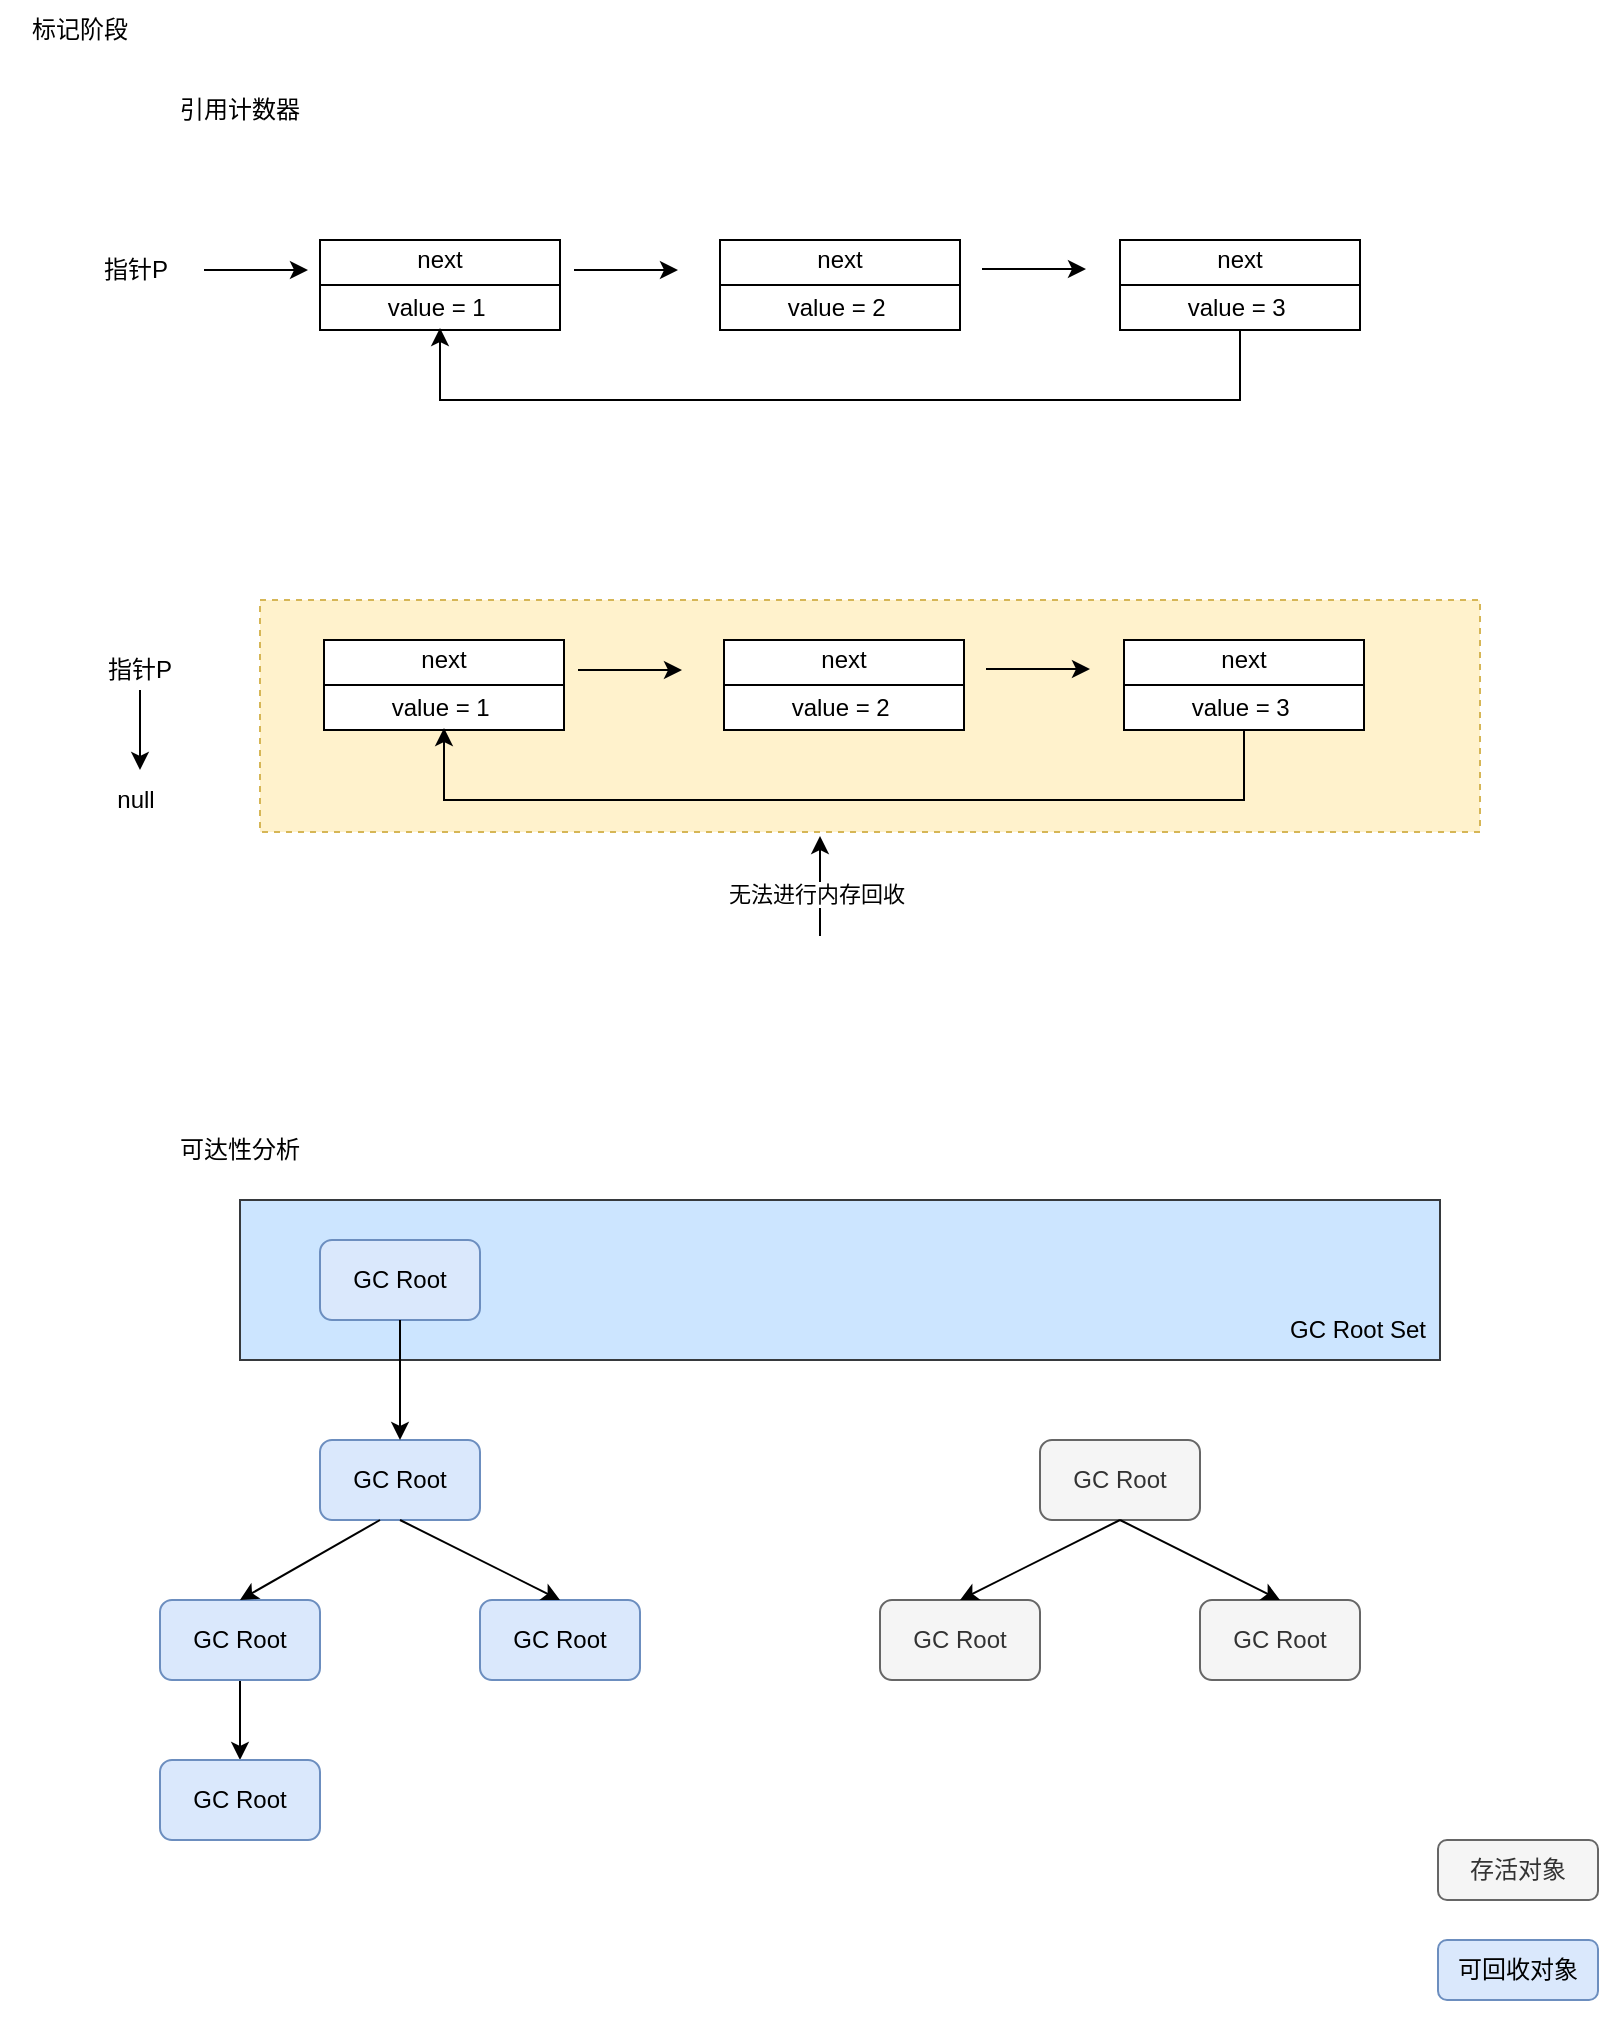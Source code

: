 <mxfile version="28.2.3" pages="3">
  <diagram name="标记算法" id="dshtodakvABsCWsVXyo_">
    <mxGraphModel dx="1213" dy="730" grid="1" gridSize="10" guides="1" tooltips="1" connect="1" arrows="1" fold="1" page="1" pageScale="1" pageWidth="827" pageHeight="1169" math="0" shadow="0">
      <root>
        <mxCell id="0" />
        <mxCell id="1" parent="0" />
        <mxCell id="IBJpFGn0hN1XR1p99LsU-1" value="标记阶段" style="text;html=1;align=center;verticalAlign=middle;whiteSpace=wrap;rounded=0;convertToSvg=0;" vertex="1" parent="1">
          <mxGeometry y="40" width="80" height="30" as="geometry" />
        </mxCell>
        <mxCell id="kcHB8TrApf0tV7O-NJjv-1" value="引用计数器" style="text;html=1;align=center;verticalAlign=middle;whiteSpace=wrap;rounded=0;convertToSvg=0;" vertex="1" parent="1">
          <mxGeometry x="80" y="80" width="80" height="30" as="geometry" />
        </mxCell>
        <mxCell id="kcHB8TrApf0tV7O-NJjv-44" value="" style="group" vertex="1" connectable="0" parent="1">
          <mxGeometry x="38" y="160" width="642" height="80" as="geometry" />
        </mxCell>
        <mxCell id="kcHB8TrApf0tV7O-NJjv-2" value="指针P" style="text;html=1;align=center;verticalAlign=middle;whiteSpace=wrap;rounded=0;" vertex="1" parent="kcHB8TrApf0tV7O-NJjv-44">
          <mxGeometry width="60" height="30" as="geometry" />
        </mxCell>
        <mxCell id="kcHB8TrApf0tV7O-NJjv-3" value="" style="rounded=0;whiteSpace=wrap;html=1;" vertex="1" parent="kcHB8TrApf0tV7O-NJjv-44">
          <mxGeometry x="122" width="120" height="45" as="geometry" />
        </mxCell>
        <mxCell id="kcHB8TrApf0tV7O-NJjv-4" value="" style="endArrow=none;html=1;rounded=0;exitX=0;exitY=0.5;exitDx=0;exitDy=0;entryX=1;entryY=0.5;entryDx=0;entryDy=0;" edge="1" parent="kcHB8TrApf0tV7O-NJjv-44" source="kcHB8TrApf0tV7O-NJjv-3" target="kcHB8TrApf0tV7O-NJjv-3">
          <mxGeometry width="50" height="50" relative="1" as="geometry">
            <mxPoint x="162" y="67.5" as="sourcePoint" />
            <mxPoint x="212" y="17.5" as="targetPoint" />
          </mxGeometry>
        </mxCell>
        <mxCell id="kcHB8TrApf0tV7O-NJjv-9" value="" style="endArrow=classic;html=1;rounded=0;exitX=1;exitY=0.5;exitDx=0;exitDy=0;" edge="1" parent="kcHB8TrApf0tV7O-NJjv-44">
          <mxGeometry width="50" height="50" relative="1" as="geometry">
            <mxPoint x="64" y="15" as="sourcePoint" />
            <mxPoint x="116" y="15" as="targetPoint" />
          </mxGeometry>
        </mxCell>
        <mxCell id="kcHB8TrApf0tV7O-NJjv-10" value="" style="endArrow=classic;html=1;rounded=0;exitX=1;exitY=0.5;exitDx=0;exitDy=0;" edge="1" parent="kcHB8TrApf0tV7O-NJjv-44">
          <mxGeometry width="50" height="50" relative="1" as="geometry">
            <mxPoint x="249" y="15" as="sourcePoint" />
            <mxPoint x="301" y="15" as="targetPoint" />
          </mxGeometry>
        </mxCell>
        <mxCell id="kcHB8TrApf0tV7O-NJjv-11" value="" style="endArrow=classic;html=1;rounded=0;exitX=1;exitY=0.5;exitDx=0;exitDy=0;" edge="1" parent="kcHB8TrApf0tV7O-NJjv-44">
          <mxGeometry width="50" height="50" relative="1" as="geometry">
            <mxPoint x="453" y="14.5" as="sourcePoint" />
            <mxPoint x="505" y="14.5" as="targetPoint" />
          </mxGeometry>
        </mxCell>
        <mxCell id="kcHB8TrApf0tV7O-NJjv-12" value="next" style="text;html=1;align=center;verticalAlign=middle;whiteSpace=wrap;rounded=0;" vertex="1" parent="kcHB8TrApf0tV7O-NJjv-44">
          <mxGeometry x="152" width="60" height="20" as="geometry" />
        </mxCell>
        <mxCell id="kcHB8TrApf0tV7O-NJjv-13" value="value = 1&amp;nbsp;" style="text;html=1;align=center;verticalAlign=middle;whiteSpace=wrap;rounded=0;" vertex="1" parent="kcHB8TrApf0tV7O-NJjv-44">
          <mxGeometry x="152" y="24" width="60" height="20" as="geometry" />
        </mxCell>
        <mxCell id="kcHB8TrApf0tV7O-NJjv-14" value="" style="rounded=0;whiteSpace=wrap;html=1;" vertex="1" parent="kcHB8TrApf0tV7O-NJjv-44">
          <mxGeometry x="322" width="120" height="45" as="geometry" />
        </mxCell>
        <mxCell id="kcHB8TrApf0tV7O-NJjv-15" value="" style="endArrow=none;html=1;rounded=0;exitX=0;exitY=0.5;exitDx=0;exitDy=0;entryX=1;entryY=0.5;entryDx=0;entryDy=0;" edge="1" parent="kcHB8TrApf0tV7O-NJjv-44" source="kcHB8TrApf0tV7O-NJjv-14" target="kcHB8TrApf0tV7O-NJjv-14">
          <mxGeometry width="50" height="50" relative="1" as="geometry">
            <mxPoint x="362" y="67.5" as="sourcePoint" />
            <mxPoint x="412" y="17.5" as="targetPoint" />
          </mxGeometry>
        </mxCell>
        <mxCell id="kcHB8TrApf0tV7O-NJjv-16" value="next" style="text;html=1;align=center;verticalAlign=middle;whiteSpace=wrap;rounded=0;" vertex="1" parent="kcHB8TrApf0tV7O-NJjv-44">
          <mxGeometry x="352" width="60" height="20" as="geometry" />
        </mxCell>
        <mxCell id="kcHB8TrApf0tV7O-NJjv-17" value="value = 2&amp;nbsp;" style="text;html=1;align=center;verticalAlign=middle;whiteSpace=wrap;rounded=0;" vertex="1" parent="kcHB8TrApf0tV7O-NJjv-44">
          <mxGeometry x="352" y="24" width="60" height="20" as="geometry" />
        </mxCell>
        <mxCell id="kcHB8TrApf0tV7O-NJjv-22" style="edgeStyle=orthogonalEdgeStyle;rounded=0;orthogonalLoop=1;jettySize=auto;html=1;entryX=0.5;entryY=1;entryDx=0;entryDy=0;" edge="1" parent="kcHB8TrApf0tV7O-NJjv-44" source="kcHB8TrApf0tV7O-NJjv-18" target="kcHB8TrApf0tV7O-NJjv-13">
          <mxGeometry relative="1" as="geometry">
            <Array as="points">
              <mxPoint x="582" y="80" />
              <mxPoint x="182" y="80" />
            </Array>
          </mxGeometry>
        </mxCell>
        <mxCell id="kcHB8TrApf0tV7O-NJjv-18" value="" style="rounded=0;whiteSpace=wrap;html=1;" vertex="1" parent="kcHB8TrApf0tV7O-NJjv-44">
          <mxGeometry x="522" width="120" height="45" as="geometry" />
        </mxCell>
        <mxCell id="kcHB8TrApf0tV7O-NJjv-19" value="" style="endArrow=none;html=1;rounded=0;exitX=0;exitY=0.5;exitDx=0;exitDy=0;entryX=1;entryY=0.5;entryDx=0;entryDy=0;" edge="1" parent="kcHB8TrApf0tV7O-NJjv-44" source="kcHB8TrApf0tV7O-NJjv-18" target="kcHB8TrApf0tV7O-NJjv-18">
          <mxGeometry width="50" height="50" relative="1" as="geometry">
            <mxPoint x="562" y="67.5" as="sourcePoint" />
            <mxPoint x="612" y="17.5" as="targetPoint" />
          </mxGeometry>
        </mxCell>
        <mxCell id="kcHB8TrApf0tV7O-NJjv-20" value="next" style="text;html=1;align=center;verticalAlign=middle;whiteSpace=wrap;rounded=0;" vertex="1" parent="kcHB8TrApf0tV7O-NJjv-44">
          <mxGeometry x="552" width="60" height="20" as="geometry" />
        </mxCell>
        <mxCell id="kcHB8TrApf0tV7O-NJjv-21" value="value = 3&amp;nbsp;" style="text;html=1;align=center;verticalAlign=middle;whiteSpace=wrap;rounded=0;" vertex="1" parent="kcHB8TrApf0tV7O-NJjv-44">
          <mxGeometry x="552" y="24" width="60" height="20" as="geometry" />
        </mxCell>
        <mxCell id="kcHB8TrApf0tV7O-NJjv-45" value="" style="group" vertex="1" connectable="0" parent="1">
          <mxGeometry x="40" y="340" width="700" height="168" as="geometry" />
        </mxCell>
        <mxCell id="kcHB8TrApf0tV7O-NJjv-41" value="" style="rounded=0;whiteSpace=wrap;html=1;dashed=1;fillColor=#fff2cc;strokeColor=#d6b656;" vertex="1" parent="kcHB8TrApf0tV7O-NJjv-45">
          <mxGeometry x="90" width="610" height="116" as="geometry" />
        </mxCell>
        <mxCell id="kcHB8TrApf0tV7O-NJjv-23" value="指针P" style="text;html=1;align=center;verticalAlign=middle;whiteSpace=wrap;rounded=0;" vertex="1" parent="kcHB8TrApf0tV7O-NJjv-45">
          <mxGeometry y="20" width="60" height="30" as="geometry" />
        </mxCell>
        <mxCell id="kcHB8TrApf0tV7O-NJjv-24" value="" style="rounded=0;whiteSpace=wrap;html=1;" vertex="1" parent="kcHB8TrApf0tV7O-NJjv-45">
          <mxGeometry x="122" y="20" width="120" height="45" as="geometry" />
        </mxCell>
        <mxCell id="kcHB8TrApf0tV7O-NJjv-25" value="" style="endArrow=none;html=1;rounded=0;exitX=0;exitY=0.5;exitDx=0;exitDy=0;entryX=1;entryY=0.5;entryDx=0;entryDy=0;" edge="1" parent="kcHB8TrApf0tV7O-NJjv-45" source="kcHB8TrApf0tV7O-NJjv-24" target="kcHB8TrApf0tV7O-NJjv-24">
          <mxGeometry width="50" height="50" relative="1" as="geometry">
            <mxPoint x="162" y="87.5" as="sourcePoint" />
            <mxPoint x="212" y="37.5" as="targetPoint" />
          </mxGeometry>
        </mxCell>
        <mxCell id="kcHB8TrApf0tV7O-NJjv-26" value="" style="endArrow=classic;html=1;rounded=0;" edge="1" parent="kcHB8TrApf0tV7O-NJjv-45">
          <mxGeometry width="50" height="50" relative="1" as="geometry">
            <mxPoint x="30" y="45" as="sourcePoint" />
            <mxPoint x="30" y="85" as="targetPoint" />
          </mxGeometry>
        </mxCell>
        <mxCell id="kcHB8TrApf0tV7O-NJjv-27" value="" style="endArrow=classic;html=1;rounded=0;exitX=1;exitY=0.5;exitDx=0;exitDy=0;" edge="1" parent="kcHB8TrApf0tV7O-NJjv-45">
          <mxGeometry width="50" height="50" relative="1" as="geometry">
            <mxPoint x="249" y="35" as="sourcePoint" />
            <mxPoint x="301" y="35" as="targetPoint" />
          </mxGeometry>
        </mxCell>
        <mxCell id="kcHB8TrApf0tV7O-NJjv-28" value="" style="endArrow=classic;html=1;rounded=0;exitX=1;exitY=0.5;exitDx=0;exitDy=0;" edge="1" parent="kcHB8TrApf0tV7O-NJjv-45">
          <mxGeometry width="50" height="50" relative="1" as="geometry">
            <mxPoint x="453" y="34.5" as="sourcePoint" />
            <mxPoint x="505" y="34.5" as="targetPoint" />
          </mxGeometry>
        </mxCell>
        <mxCell id="kcHB8TrApf0tV7O-NJjv-29" value="next" style="text;html=1;align=center;verticalAlign=middle;whiteSpace=wrap;rounded=0;" vertex="1" parent="kcHB8TrApf0tV7O-NJjv-45">
          <mxGeometry x="152" y="20" width="60" height="20" as="geometry" />
        </mxCell>
        <mxCell id="kcHB8TrApf0tV7O-NJjv-30" value="value = 1&amp;nbsp;" style="text;html=1;align=center;verticalAlign=middle;whiteSpace=wrap;rounded=0;" vertex="1" parent="kcHB8TrApf0tV7O-NJjv-45">
          <mxGeometry x="152" y="44" width="60" height="20" as="geometry" />
        </mxCell>
        <mxCell id="kcHB8TrApf0tV7O-NJjv-31" value="" style="rounded=0;whiteSpace=wrap;html=1;" vertex="1" parent="kcHB8TrApf0tV7O-NJjv-45">
          <mxGeometry x="322" y="20" width="120" height="45" as="geometry" />
        </mxCell>
        <mxCell id="kcHB8TrApf0tV7O-NJjv-32" value="" style="endArrow=none;html=1;rounded=0;exitX=0;exitY=0.5;exitDx=0;exitDy=0;entryX=1;entryY=0.5;entryDx=0;entryDy=0;" edge="1" parent="kcHB8TrApf0tV7O-NJjv-45" source="kcHB8TrApf0tV7O-NJjv-31" target="kcHB8TrApf0tV7O-NJjv-31">
          <mxGeometry width="50" height="50" relative="1" as="geometry">
            <mxPoint x="362" y="87.5" as="sourcePoint" />
            <mxPoint x="412" y="37.5" as="targetPoint" />
          </mxGeometry>
        </mxCell>
        <mxCell id="kcHB8TrApf0tV7O-NJjv-33" value="next" style="text;html=1;align=center;verticalAlign=middle;whiteSpace=wrap;rounded=0;" vertex="1" parent="kcHB8TrApf0tV7O-NJjv-45">
          <mxGeometry x="352" y="20" width="60" height="20" as="geometry" />
        </mxCell>
        <mxCell id="kcHB8TrApf0tV7O-NJjv-34" value="value = 2&amp;nbsp;" style="text;html=1;align=center;verticalAlign=middle;whiteSpace=wrap;rounded=0;" vertex="1" parent="kcHB8TrApf0tV7O-NJjv-45">
          <mxGeometry x="352" y="44" width="60" height="20" as="geometry" />
        </mxCell>
        <mxCell id="kcHB8TrApf0tV7O-NJjv-35" style="edgeStyle=orthogonalEdgeStyle;rounded=0;orthogonalLoop=1;jettySize=auto;html=1;entryX=0.5;entryY=1;entryDx=0;entryDy=0;" edge="1" parent="kcHB8TrApf0tV7O-NJjv-45" source="kcHB8TrApf0tV7O-NJjv-36" target="kcHB8TrApf0tV7O-NJjv-30">
          <mxGeometry relative="1" as="geometry">
            <Array as="points">
              <mxPoint x="582" y="100" />
              <mxPoint x="182" y="100" />
            </Array>
          </mxGeometry>
        </mxCell>
        <mxCell id="kcHB8TrApf0tV7O-NJjv-36" value="" style="rounded=0;whiteSpace=wrap;html=1;" vertex="1" parent="kcHB8TrApf0tV7O-NJjv-45">
          <mxGeometry x="522" y="20" width="120" height="45" as="geometry" />
        </mxCell>
        <mxCell id="kcHB8TrApf0tV7O-NJjv-37" value="" style="endArrow=none;html=1;rounded=0;exitX=0;exitY=0.5;exitDx=0;exitDy=0;entryX=1;entryY=0.5;entryDx=0;entryDy=0;" edge="1" parent="kcHB8TrApf0tV7O-NJjv-45" source="kcHB8TrApf0tV7O-NJjv-36" target="kcHB8TrApf0tV7O-NJjv-36">
          <mxGeometry width="50" height="50" relative="1" as="geometry">
            <mxPoint x="562" y="87.5" as="sourcePoint" />
            <mxPoint x="612" y="37.5" as="targetPoint" />
          </mxGeometry>
        </mxCell>
        <mxCell id="kcHB8TrApf0tV7O-NJjv-38" value="next" style="text;html=1;align=center;verticalAlign=middle;whiteSpace=wrap;rounded=0;" vertex="1" parent="kcHB8TrApf0tV7O-NJjv-45">
          <mxGeometry x="552" y="20" width="60" height="20" as="geometry" />
        </mxCell>
        <mxCell id="kcHB8TrApf0tV7O-NJjv-39" value="value = 3&amp;nbsp;" style="text;html=1;align=center;verticalAlign=middle;whiteSpace=wrap;rounded=0;" vertex="1" parent="kcHB8TrApf0tV7O-NJjv-45">
          <mxGeometry x="552" y="44" width="60" height="20" as="geometry" />
        </mxCell>
        <mxCell id="kcHB8TrApf0tV7O-NJjv-40" value="null" style="text;html=1;align=center;verticalAlign=middle;whiteSpace=wrap;rounded=0;" vertex="1" parent="kcHB8TrApf0tV7O-NJjv-45">
          <mxGeometry x="8" y="90" width="40" height="20" as="geometry" />
        </mxCell>
        <mxCell id="kcHB8TrApf0tV7O-NJjv-42" value="" style="endArrow=classic;html=1;rounded=0;" edge="1" parent="kcHB8TrApf0tV7O-NJjv-45">
          <mxGeometry width="50" height="50" relative="1" as="geometry">
            <mxPoint x="370" y="168" as="sourcePoint" />
            <mxPoint x="370" y="118" as="targetPoint" />
          </mxGeometry>
        </mxCell>
        <mxCell id="kcHB8TrApf0tV7O-NJjv-43" value="无法进行内存回收" style="edgeLabel;html=1;align=center;verticalAlign=middle;resizable=0;points=[];" vertex="1" connectable="0" parent="kcHB8TrApf0tV7O-NJjv-42">
          <mxGeometry x="-0.16" y="2" relative="1" as="geometry">
            <mxPoint as="offset" />
          </mxGeometry>
        </mxCell>
        <mxCell id="kcHB8TrApf0tV7O-NJjv-46" value="可达性分析" style="text;html=1;align=center;verticalAlign=middle;whiteSpace=wrap;rounded=0;convertToSvg=0;" vertex="1" parent="1">
          <mxGeometry x="80" y="600" width="80" height="30" as="geometry" />
        </mxCell>
        <mxCell id="kcHB8TrApf0tV7O-NJjv-47" value="" style="rounded=0;whiteSpace=wrap;html=1;fillColor=#cce5ff;strokeColor=#36393d;" vertex="1" parent="1">
          <mxGeometry x="120" y="640" width="600" height="80" as="geometry" />
        </mxCell>
        <mxCell id="kcHB8TrApf0tV7O-NJjv-48" value="GC Root Set" style="text;html=1;align=center;verticalAlign=middle;whiteSpace=wrap;rounded=0;" vertex="1" parent="1">
          <mxGeometry x="639" y="690" width="80" height="30" as="geometry" />
        </mxCell>
        <mxCell id="kcHB8TrApf0tV7O-NJjv-49" value="GC Root" style="rounded=1;whiteSpace=wrap;html=1;fillColor=#dae8fc;strokeColor=#6c8ebf;" vertex="1" parent="1">
          <mxGeometry x="160" y="660" width="80" height="40" as="geometry" />
        </mxCell>
        <mxCell id="kcHB8TrApf0tV7O-NJjv-50" value="GC Root" style="rounded=1;whiteSpace=wrap;html=1;fillColor=#dae8fc;strokeColor=#6c8ebf;" vertex="1" parent="1">
          <mxGeometry x="160" y="760" width="80" height="40" as="geometry" />
        </mxCell>
        <mxCell id="kcHB8TrApf0tV7O-NJjv-60" value="" style="edgeStyle=orthogonalEdgeStyle;rounded=0;orthogonalLoop=1;jettySize=auto;html=1;" edge="1" parent="1" source="kcHB8TrApf0tV7O-NJjv-51" target="kcHB8TrApf0tV7O-NJjv-53">
          <mxGeometry relative="1" as="geometry" />
        </mxCell>
        <mxCell id="kcHB8TrApf0tV7O-NJjv-51" value="GC Root" style="rounded=1;whiteSpace=wrap;html=1;fillColor=#dae8fc;strokeColor=#6c8ebf;" vertex="1" parent="1">
          <mxGeometry x="80" y="840" width="80" height="40" as="geometry" />
        </mxCell>
        <mxCell id="kcHB8TrApf0tV7O-NJjv-52" value="GC Root" style="rounded=1;whiteSpace=wrap;html=1;fillColor=#dae8fc;strokeColor=#6c8ebf;" vertex="1" parent="1">
          <mxGeometry x="240" y="840" width="80" height="40" as="geometry" />
        </mxCell>
        <mxCell id="kcHB8TrApf0tV7O-NJjv-53" value="GC Root" style="rounded=1;whiteSpace=wrap;html=1;fillColor=#dae8fc;strokeColor=#6c8ebf;" vertex="1" parent="1">
          <mxGeometry x="80" y="920" width="80" height="40" as="geometry" />
        </mxCell>
        <mxCell id="kcHB8TrApf0tV7O-NJjv-54" value="GC Root" style="rounded=1;whiteSpace=wrap;html=1;fillColor=#f5f5f5;fontColor=#333333;strokeColor=#666666;" vertex="1" parent="1">
          <mxGeometry x="520" y="760" width="80" height="40" as="geometry" />
        </mxCell>
        <mxCell id="kcHB8TrApf0tV7O-NJjv-55" value="GC Root" style="rounded=1;whiteSpace=wrap;html=1;fillColor=#f5f5f5;fontColor=#333333;strokeColor=#666666;" vertex="1" parent="1">
          <mxGeometry x="440" y="840" width="80" height="40" as="geometry" />
        </mxCell>
        <mxCell id="kcHB8TrApf0tV7O-NJjv-56" value="GC Root" style="rounded=1;whiteSpace=wrap;html=1;fillColor=#f5f5f5;fontColor=#333333;strokeColor=#666666;" vertex="1" parent="1">
          <mxGeometry x="600" y="840" width="80" height="40" as="geometry" />
        </mxCell>
        <mxCell id="kcHB8TrApf0tV7O-NJjv-57" value="" style="endArrow=classic;html=1;rounded=0;exitX=0.5;exitY=1;exitDx=0;exitDy=0;entryX=0.5;entryY=0;entryDx=0;entryDy=0;" edge="1" parent="1" source="kcHB8TrApf0tV7O-NJjv-49" target="kcHB8TrApf0tV7O-NJjv-50">
          <mxGeometry width="50" height="50" relative="1" as="geometry">
            <mxPoint x="300" y="800" as="sourcePoint" />
            <mxPoint x="350" y="750" as="targetPoint" />
          </mxGeometry>
        </mxCell>
        <mxCell id="kcHB8TrApf0tV7O-NJjv-58" value="" style="endArrow=classic;html=1;rounded=0;exitX=0.5;exitY=1;exitDx=0;exitDy=0;entryX=0.5;entryY=0;entryDx=0;entryDy=0;" edge="1" parent="1" target="kcHB8TrApf0tV7O-NJjv-51">
          <mxGeometry width="50" height="50" relative="1" as="geometry">
            <mxPoint x="190" y="800" as="sourcePoint" />
            <mxPoint x="190" y="860" as="targetPoint" />
          </mxGeometry>
        </mxCell>
        <mxCell id="kcHB8TrApf0tV7O-NJjv-59" value="" style="endArrow=classic;html=1;rounded=0;exitX=0.5;exitY=1;exitDx=0;exitDy=0;entryX=0.5;entryY=0;entryDx=0;entryDy=0;" edge="1" parent="1" source="kcHB8TrApf0tV7O-NJjv-50" target="kcHB8TrApf0tV7O-NJjv-52">
          <mxGeometry width="50" height="50" relative="1" as="geometry">
            <mxPoint x="230" y="810" as="sourcePoint" />
            <mxPoint x="160" y="850" as="targetPoint" />
          </mxGeometry>
        </mxCell>
        <mxCell id="kcHB8TrApf0tV7O-NJjv-61" value="" style="endArrow=classic;html=1;rounded=0;exitX=0.5;exitY=1;exitDx=0;exitDy=0;entryX=0.5;entryY=0;entryDx=0;entryDy=0;" edge="1" parent="1" target="kcHB8TrApf0tV7O-NJjv-55">
          <mxGeometry width="50" height="50" relative="1" as="geometry">
            <mxPoint x="560" y="800" as="sourcePoint" />
            <mxPoint x="490" y="840" as="targetPoint" />
          </mxGeometry>
        </mxCell>
        <mxCell id="kcHB8TrApf0tV7O-NJjv-62" value="" style="endArrow=classic;html=1;rounded=0;entryX=0.5;entryY=0;entryDx=0;entryDy=0;" edge="1" parent="1" target="kcHB8TrApf0tV7O-NJjv-56">
          <mxGeometry width="50" height="50" relative="1" as="geometry">
            <mxPoint x="560" y="800" as="sourcePoint" />
            <mxPoint x="530" y="850" as="targetPoint" />
          </mxGeometry>
        </mxCell>
        <mxCell id="kcHB8TrApf0tV7O-NJjv-65" value="存活对象" style="rounded=1;whiteSpace=wrap;html=1;fillColor=#f5f5f5;fontColor=#333333;strokeColor=#666666;" vertex="1" parent="1">
          <mxGeometry x="719" y="960" width="80" height="30" as="geometry" />
        </mxCell>
        <mxCell id="kcHB8TrApf0tV7O-NJjv-66" value="可回收对象" style="rounded=1;whiteSpace=wrap;html=1;fillColor=#dae8fc;strokeColor=#6c8ebf;" vertex="1" parent="1">
          <mxGeometry x="719" y="1010" width="80" height="30" as="geometry" />
        </mxCell>
        <mxCell id="kcHB8TrApf0tV7O-NJjv-67" style="edgeStyle=orthogonalEdgeStyle;rounded=0;orthogonalLoop=1;jettySize=auto;html=1;exitX=0.5;exitY=1;exitDx=0;exitDy=0;" edge="1" parent="1" source="kcHB8TrApf0tV7O-NJjv-66" target="kcHB8TrApf0tV7O-NJjv-66">
          <mxGeometry relative="1" as="geometry" />
        </mxCell>
      </root>
    </mxGraphModel>
  </diagram>
  <diagram id="MQkAXwHZ7z_8i2tvgZF-" name="清除算法">
    <mxGraphModel dx="1213" dy="730" grid="0" gridSize="10" guides="1" tooltips="1" connect="1" arrows="1" fold="1" page="1" pageScale="1" pageWidth="827" pageHeight="1169" math="0" shadow="0">
      <root>
        <mxCell id="0" />
        <mxCell id="1" parent="0" />
        <mxCell id="PpX5gKT4cMl4YZ_0MI4s-1" value="标记清除" style="text;html=1;align=center;verticalAlign=middle;whiteSpace=wrap;rounded=0;" parent="1" vertex="1">
          <mxGeometry x="70" y="40" width="50" height="30" as="geometry" />
        </mxCell>
        <mxCell id="PpX5gKT4cMl4YZ_0MI4s-2" value="" style="rounded=0;whiteSpace=wrap;html=1;fillColor=#cdeb8b;strokeColor=#36393d;" parent="1" vertex="1">
          <mxGeometry x="80" y="160" width="40" height="40" as="geometry" />
        </mxCell>
        <mxCell id="PpX5gKT4cMl4YZ_0MI4s-3" value="" style="rounded=0;whiteSpace=wrap;html=1;fillColor=#cdeb8b;strokeColor=#36393d;" parent="1" vertex="1">
          <mxGeometry x="120" y="160" width="40" height="40" as="geometry" />
        </mxCell>
        <mxCell id="PpX5gKT4cMl4YZ_0MI4s-4" value="" style="rounded=0;whiteSpace=wrap;html=1;fillColor=#f9f7ed;strokeColor=#36393d;" parent="1" vertex="1">
          <mxGeometry x="160" y="160" width="40" height="40" as="geometry" />
        </mxCell>
        <mxCell id="PpX5gKT4cMl4YZ_0MI4s-5" value="" style="rounded=0;whiteSpace=wrap;html=1;fillColor=#f9f7ed;strokeColor=#36393d;" parent="1" vertex="1">
          <mxGeometry x="200" y="160" width="40" height="40" as="geometry" />
        </mxCell>
        <mxCell id="PpX5gKT4cMl4YZ_0MI4s-6" value="" style="rounded=0;whiteSpace=wrap;html=1;fillColor=#f9f7ed;strokeColor=#36393d;" parent="1" vertex="1">
          <mxGeometry x="240" y="160" width="40" height="40" as="geometry" />
        </mxCell>
        <mxCell id="PpX5gKT4cMl4YZ_0MI4s-7" value="" style="rounded=0;whiteSpace=wrap;html=1;fillColor=#ffcccc;strokeColor=#36393d;" parent="1" vertex="1">
          <mxGeometry x="80" y="200" width="40" height="40" as="geometry" />
        </mxCell>
        <mxCell id="PpX5gKT4cMl4YZ_0MI4s-8" value="" style="rounded=0;whiteSpace=wrap;html=1;fillColor=#ffcccc;strokeColor=#36393d;" parent="1" vertex="1">
          <mxGeometry x="120" y="200" width="40" height="40" as="geometry" />
        </mxCell>
        <mxCell id="PpX5gKT4cMl4YZ_0MI4s-9" value="" style="rounded=0;whiteSpace=wrap;html=1;fillColor=#cdeb8b;strokeColor=#36393d;" parent="1" vertex="1">
          <mxGeometry x="160" y="200" width="40" height="40" as="geometry" />
        </mxCell>
        <mxCell id="PpX5gKT4cMl4YZ_0MI4s-10" value="" style="rounded=0;whiteSpace=wrap;html=1;fillColor=#ffcccc;strokeColor=#36393d;" parent="1" vertex="1">
          <mxGeometry x="200" y="200" width="40" height="40" as="geometry" />
        </mxCell>
        <mxCell id="PpX5gKT4cMl4YZ_0MI4s-11" value="" style="rounded=0;whiteSpace=wrap;html=1;fillColor=#ffcccc;strokeColor=#36393d;" parent="1" vertex="1">
          <mxGeometry x="240" y="200" width="40" height="40" as="geometry" />
        </mxCell>
        <mxCell id="PpX5gKT4cMl4YZ_0MI4s-12" value="" style="rounded=0;whiteSpace=wrap;html=1;fillColor=#ffcccc;strokeColor=#36393d;" parent="1" vertex="1">
          <mxGeometry x="80" y="240" width="40" height="40" as="geometry" />
        </mxCell>
        <mxCell id="PpX5gKT4cMl4YZ_0MI4s-13" value="" style="rounded=0;whiteSpace=wrap;html=1;fillColor=#f9f7ed;strokeColor=#36393d;" parent="1" vertex="1">
          <mxGeometry x="120" y="240" width="40" height="40" as="geometry" />
        </mxCell>
        <mxCell id="PpX5gKT4cMl4YZ_0MI4s-14" value="" style="rounded=0;whiteSpace=wrap;html=1;fillColor=#f9f7ed;strokeColor=#36393d;" parent="1" vertex="1">
          <mxGeometry x="160" y="240" width="40" height="40" as="geometry" />
        </mxCell>
        <mxCell id="PpX5gKT4cMl4YZ_0MI4s-15" value="" style="rounded=0;whiteSpace=wrap;html=1;fillColor=#cdeb8b;strokeColor=#36393d;" parent="1" vertex="1">
          <mxGeometry x="200" y="240" width="40" height="40" as="geometry" />
        </mxCell>
        <mxCell id="PpX5gKT4cMl4YZ_0MI4s-16" value="" style="rounded=0;whiteSpace=wrap;html=1;fillColor=#cdeb8b;strokeColor=#36393d;" parent="1" vertex="1">
          <mxGeometry x="240" y="240" width="40" height="40" as="geometry" />
        </mxCell>
        <mxCell id="PpX5gKT4cMl4YZ_0MI4s-17" value="存活" style="rounded=0;whiteSpace=wrap;html=1;fillColor=#cdeb8b;strokeColor=#36393d;" parent="1" vertex="1">
          <mxGeometry x="440" y="160" width="40" height="40" as="geometry" />
        </mxCell>
        <mxCell id="PpX5gKT4cMl4YZ_0MI4s-18" value="空闲" style="rounded=0;whiteSpace=wrap;html=1;fillColor=#f9f7ed;strokeColor=#36393d;" parent="1" vertex="1">
          <mxGeometry x="440" y="200" width="40" height="40" as="geometry" />
        </mxCell>
        <mxCell id="PpX5gKT4cMl4YZ_0MI4s-19" value="垃圾" style="rounded=0;whiteSpace=wrap;html=1;fillColor=#ffcccc;strokeColor=#36393d;" parent="1" vertex="1">
          <mxGeometry x="440" y="240" width="40" height="40" as="geometry" />
        </mxCell>
        <mxCell id="PpX5gKT4cMl4YZ_0MI4s-20" value="" style="rounded=0;whiteSpace=wrap;html=1;fillColor=#cdeb8b;strokeColor=#36393d;" parent="1" vertex="1">
          <mxGeometry x="80" y="360" width="40" height="40" as="geometry" />
        </mxCell>
        <mxCell id="PpX5gKT4cMl4YZ_0MI4s-21" value="" style="rounded=0;whiteSpace=wrap;html=1;fillColor=#cdeb8b;strokeColor=#36393d;" parent="1" vertex="1">
          <mxGeometry x="120" y="360" width="40" height="40" as="geometry" />
        </mxCell>
        <mxCell id="PpX5gKT4cMl4YZ_0MI4s-22" value="" style="rounded=0;whiteSpace=wrap;html=1;fillColor=#f9f7ed;strokeColor=#36393d;" parent="1" vertex="1">
          <mxGeometry x="160" y="360" width="40" height="40" as="geometry" />
        </mxCell>
        <mxCell id="PpX5gKT4cMl4YZ_0MI4s-23" value="" style="rounded=0;whiteSpace=wrap;html=1;fillColor=#f9f7ed;strokeColor=#36393d;" parent="1" vertex="1">
          <mxGeometry x="200" y="360" width="40" height="40" as="geometry" />
        </mxCell>
        <mxCell id="PpX5gKT4cMl4YZ_0MI4s-24" value="" style="rounded=0;whiteSpace=wrap;html=1;fillColor=#f9f7ed;strokeColor=#36393d;" parent="1" vertex="1">
          <mxGeometry x="240" y="360" width="40" height="40" as="geometry" />
        </mxCell>
        <mxCell id="PpX5gKT4cMl4YZ_0MI4s-25" value="" style="rounded=0;whiteSpace=wrap;html=1;fillColor=#f9f7ed;strokeColor=#36393d;" parent="1" vertex="1">
          <mxGeometry x="80" y="400" width="40" height="40" as="geometry" />
        </mxCell>
        <mxCell id="PpX5gKT4cMl4YZ_0MI4s-26" value="" style="rounded=0;whiteSpace=wrap;html=1;fillColor=#f9f7ed;strokeColor=#36393d;" parent="1" vertex="1">
          <mxGeometry x="120" y="400" width="40" height="40" as="geometry" />
        </mxCell>
        <mxCell id="PpX5gKT4cMl4YZ_0MI4s-27" value="" style="rounded=0;whiteSpace=wrap;html=1;fillColor=#cdeb8b;strokeColor=#36393d;" parent="1" vertex="1">
          <mxGeometry x="160" y="400" width="40" height="40" as="geometry" />
        </mxCell>
        <mxCell id="PpX5gKT4cMl4YZ_0MI4s-28" value="" style="rounded=0;whiteSpace=wrap;html=1;fillColor=#f9f7ed;strokeColor=#36393d;" parent="1" vertex="1">
          <mxGeometry x="200" y="400" width="40" height="40" as="geometry" />
        </mxCell>
        <mxCell id="PpX5gKT4cMl4YZ_0MI4s-29" value="" style="rounded=0;whiteSpace=wrap;html=1;fillColor=#f9f7ed;strokeColor=#36393d;" parent="1" vertex="1">
          <mxGeometry x="240" y="400" width="40" height="40" as="geometry" />
        </mxCell>
        <mxCell id="PpX5gKT4cMl4YZ_0MI4s-30" value="" style="rounded=0;whiteSpace=wrap;html=1;fillColor=#f9f7ed;strokeColor=#36393d;" parent="1" vertex="1">
          <mxGeometry x="80" y="440" width="40" height="40" as="geometry" />
        </mxCell>
        <mxCell id="PpX5gKT4cMl4YZ_0MI4s-31" value="" style="rounded=0;whiteSpace=wrap;html=1;fillColor=#f9f7ed;strokeColor=#36393d;" parent="1" vertex="1">
          <mxGeometry x="120" y="440" width="40" height="40" as="geometry" />
        </mxCell>
        <mxCell id="PpX5gKT4cMl4YZ_0MI4s-32" value="" style="rounded=0;whiteSpace=wrap;html=1;fillColor=#f9f7ed;strokeColor=#36393d;" parent="1" vertex="1">
          <mxGeometry x="160" y="440" width="40" height="40" as="geometry" />
        </mxCell>
        <mxCell id="PpX5gKT4cMl4YZ_0MI4s-33" value="" style="rounded=0;whiteSpace=wrap;html=1;fillColor=#cdeb8b;strokeColor=#36393d;" parent="1" vertex="1">
          <mxGeometry x="200" y="440" width="40" height="40" as="geometry" />
        </mxCell>
        <mxCell id="PpX5gKT4cMl4YZ_0MI4s-34" value="" style="rounded=0;whiteSpace=wrap;html=1;fillColor=#cdeb8b;strokeColor=#36393d;" parent="1" vertex="1">
          <mxGeometry x="240" y="440" width="40" height="40" as="geometry" />
        </mxCell>
        <mxCell id="PpX5gKT4cMl4YZ_0MI4s-35" value="存活" style="rounded=0;whiteSpace=wrap;html=1;fillColor=#cdeb8b;strokeColor=#36393d;" parent="1" vertex="1">
          <mxGeometry x="440" y="360" width="40" height="40" as="geometry" />
        </mxCell>
        <mxCell id="PpX5gKT4cMl4YZ_0MI4s-36" value="空闲" style="rounded=0;whiteSpace=wrap;html=1;fillColor=#f9f7ed;strokeColor=#36393d;" parent="1" vertex="1">
          <mxGeometry x="440" y="400" width="40" height="40" as="geometry" />
        </mxCell>
        <mxCell id="PpX5gKT4cMl4YZ_0MI4s-37" value="垃圾" style="rounded=0;whiteSpace=wrap;html=1;fillColor=#ffcccc;strokeColor=#36393d;" parent="1" vertex="1">
          <mxGeometry x="440" y="440" width="40" height="40" as="geometry" />
        </mxCell>
        <mxCell id="PpX5gKT4cMl4YZ_0MI4s-38" value="复制" style="text;html=1;align=center;verticalAlign=middle;whiteSpace=wrap;rounded=0;" parent="1" vertex="1">
          <mxGeometry x="80" y="560" width="50" height="30" as="geometry" />
        </mxCell>
        <mxCell id="PpX5gKT4cMl4YZ_0MI4s-39" value="" style="rounded=0;whiteSpace=wrap;html=1;fillColor=#cdeb8b;strokeColor=#36393d;" parent="1" vertex="1">
          <mxGeometry x="80" y="640" width="40" height="40" as="geometry" />
        </mxCell>
        <mxCell id="PpX5gKT4cMl4YZ_0MI4s-40" value="" style="rounded=0;whiteSpace=wrap;html=1;fillColor=#cdeb8b;strokeColor=#36393d;" parent="1" vertex="1">
          <mxGeometry x="120" y="640" width="40" height="40" as="geometry" />
        </mxCell>
        <mxCell id="PpX5gKT4cMl4YZ_0MI4s-41" value="" style="rounded=0;whiteSpace=wrap;html=1;fillColor=#f9f7ed;strokeColor=#36393d;" parent="1" vertex="1">
          <mxGeometry x="160" y="640" width="40" height="40" as="geometry" />
        </mxCell>
        <mxCell id="PpX5gKT4cMl4YZ_0MI4s-42" value="" style="rounded=0;whiteSpace=wrap;html=1;fillColor=#f9f7ed;strokeColor=#36393d;" parent="1" vertex="1">
          <mxGeometry x="200" y="640" width="40" height="40" as="geometry" />
        </mxCell>
        <mxCell id="PpX5gKT4cMl4YZ_0MI4s-43" value="" style="rounded=0;whiteSpace=wrap;html=1;fillColor=#f9f7ed;strokeColor=#36393d;" parent="1" vertex="1">
          <mxGeometry x="240" y="640" width="40" height="40" as="geometry" />
        </mxCell>
        <mxCell id="PpX5gKT4cMl4YZ_0MI4s-44" value="" style="rounded=0;whiteSpace=wrap;html=1;fillColor=#ffcccc;strokeColor=#36393d;" parent="1" vertex="1">
          <mxGeometry x="80" y="680" width="40" height="40" as="geometry" />
        </mxCell>
        <mxCell id="PpX5gKT4cMl4YZ_0MI4s-45" value="" style="rounded=0;whiteSpace=wrap;html=1;fillColor=#ffcccc;strokeColor=#36393d;" parent="1" vertex="1">
          <mxGeometry x="120" y="680" width="40" height="40" as="geometry" />
        </mxCell>
        <mxCell id="PpX5gKT4cMl4YZ_0MI4s-46" value="" style="rounded=0;whiteSpace=wrap;html=1;fillColor=#cdeb8b;strokeColor=#36393d;" parent="1" vertex="1">
          <mxGeometry x="160" y="680" width="40" height="40" as="geometry" />
        </mxCell>
        <mxCell id="PpX5gKT4cMl4YZ_0MI4s-47" value="" style="rounded=0;whiteSpace=wrap;html=1;fillColor=#ffcccc;strokeColor=#36393d;" parent="1" vertex="1">
          <mxGeometry x="200" y="680" width="40" height="40" as="geometry" />
        </mxCell>
        <mxCell id="PpX5gKT4cMl4YZ_0MI4s-48" value="" style="rounded=0;whiteSpace=wrap;html=1;fillColor=#ffcccc;strokeColor=#36393d;" parent="1" vertex="1">
          <mxGeometry x="240" y="680" width="40" height="40" as="geometry" />
        </mxCell>
        <mxCell id="PpX5gKT4cMl4YZ_0MI4s-49" value="" style="rounded=0;whiteSpace=wrap;html=1;fillColor=#ffcccc;strokeColor=#36393d;" parent="1" vertex="1">
          <mxGeometry x="80" y="720" width="40" height="40" as="geometry" />
        </mxCell>
        <mxCell id="PpX5gKT4cMl4YZ_0MI4s-50" value="" style="rounded=0;whiteSpace=wrap;html=1;fillColor=#f9f7ed;strokeColor=#36393d;" parent="1" vertex="1">
          <mxGeometry x="120" y="720" width="40" height="40" as="geometry" />
        </mxCell>
        <mxCell id="PpX5gKT4cMl4YZ_0MI4s-51" value="" style="rounded=0;whiteSpace=wrap;html=1;fillColor=#f9f7ed;strokeColor=#36393d;" parent="1" vertex="1">
          <mxGeometry x="160" y="720" width="40" height="40" as="geometry" />
        </mxCell>
        <mxCell id="PpX5gKT4cMl4YZ_0MI4s-52" value="" style="rounded=0;whiteSpace=wrap;html=1;fillColor=#cdeb8b;strokeColor=#36393d;" parent="1" vertex="1">
          <mxGeometry x="200" y="720" width="40" height="40" as="geometry" />
        </mxCell>
        <mxCell id="PpX5gKT4cMl4YZ_0MI4s-53" value="" style="rounded=0;whiteSpace=wrap;html=1;fillColor=#cdeb8b;strokeColor=#36393d;" parent="1" vertex="1">
          <mxGeometry x="240" y="720" width="40" height="40" as="geometry" />
        </mxCell>
        <mxCell id="PpX5gKT4cMl4YZ_0MI4s-54" value="存活" style="rounded=0;whiteSpace=wrap;html=1;fillColor=#cdeb8b;strokeColor=#36393d;" parent="1" vertex="1">
          <mxGeometry x="440" y="640" width="40" height="40" as="geometry" />
        </mxCell>
        <mxCell id="PpX5gKT4cMl4YZ_0MI4s-55" value="空闲" style="rounded=0;whiteSpace=wrap;html=1;fillColor=#f9f7ed;strokeColor=#36393d;" parent="1" vertex="1">
          <mxGeometry x="440" y="680" width="40" height="40" as="geometry" />
        </mxCell>
        <mxCell id="PpX5gKT4cMl4YZ_0MI4s-56" value="垃圾" style="rounded=0;whiteSpace=wrap;html=1;fillColor=#ffcccc;strokeColor=#36393d;" parent="1" vertex="1">
          <mxGeometry x="440" y="720" width="40" height="40" as="geometry" />
        </mxCell>
        <mxCell id="PpX5gKT4cMl4YZ_0MI4s-57" value="" style="rounded=0;whiteSpace=wrap;html=1;fillColor=#cdeb8b;strokeColor=#36393d;" parent="1" vertex="1">
          <mxGeometry x="80" y="840" width="40" height="40" as="geometry" />
        </mxCell>
        <mxCell id="PpX5gKT4cMl4YZ_0MI4s-58" value="" style="rounded=0;whiteSpace=wrap;html=1;fillColor=#cdeb8b;strokeColor=#36393d;" parent="1" vertex="1">
          <mxGeometry x="120" y="840" width="40" height="40" as="geometry" />
        </mxCell>
        <mxCell id="PpX5gKT4cMl4YZ_0MI4s-59" value="" style="rounded=0;whiteSpace=wrap;html=1;fillColor=#cdeb8b;strokeColor=#36393d;" parent="1" vertex="1">
          <mxGeometry x="160" y="840" width="40" height="40" as="geometry" />
        </mxCell>
        <mxCell id="PpX5gKT4cMl4YZ_0MI4s-60" value="" style="rounded=0;whiteSpace=wrap;html=1;fillColor=#cdeb8b;strokeColor=#36393d;" parent="1" vertex="1">
          <mxGeometry x="200" y="840" width="40" height="40" as="geometry" />
        </mxCell>
        <mxCell id="PpX5gKT4cMl4YZ_0MI4s-61" value="" style="rounded=0;whiteSpace=wrap;html=1;fillColor=#cdeb8b;strokeColor=#36393d;" parent="1" vertex="1">
          <mxGeometry x="240" y="840" width="40" height="40" as="geometry" />
        </mxCell>
        <mxCell id="PpX5gKT4cMl4YZ_0MI4s-62" value="" style="rounded=0;whiteSpace=wrap;html=1;fillColor=#f9f7ed;strokeColor=#36393d;" parent="1" vertex="1">
          <mxGeometry x="80" y="880" width="40" height="40" as="geometry" />
        </mxCell>
        <mxCell id="PpX5gKT4cMl4YZ_0MI4s-63" value="" style="rounded=0;whiteSpace=wrap;html=1;fillColor=#f9f7ed;strokeColor=#36393d;" parent="1" vertex="1">
          <mxGeometry x="120" y="880" width="40" height="40" as="geometry" />
        </mxCell>
        <mxCell id="PpX5gKT4cMl4YZ_0MI4s-64" value="" style="rounded=0;whiteSpace=wrap;html=1;fillColor=#f9f7ed;strokeColor=#36393d;" parent="1" vertex="1">
          <mxGeometry x="160" y="880" width="40" height="40" as="geometry" />
        </mxCell>
        <mxCell id="PpX5gKT4cMl4YZ_0MI4s-65" value="" style="rounded=0;whiteSpace=wrap;html=1;fillColor=#f9f7ed;strokeColor=#36393d;" parent="1" vertex="1">
          <mxGeometry x="200" y="880" width="40" height="40" as="geometry" />
        </mxCell>
        <mxCell id="PpX5gKT4cMl4YZ_0MI4s-66" value="" style="rounded=0;whiteSpace=wrap;html=1;fillColor=#f9f7ed;strokeColor=#36393d;" parent="1" vertex="1">
          <mxGeometry x="240" y="880" width="40" height="40" as="geometry" />
        </mxCell>
        <mxCell id="PpX5gKT4cMl4YZ_0MI4s-67" value="" style="rounded=0;whiteSpace=wrap;html=1;fillColor=#f9f7ed;strokeColor=#36393d;" parent="1" vertex="1">
          <mxGeometry x="80" y="920" width="40" height="40" as="geometry" />
        </mxCell>
        <mxCell id="PpX5gKT4cMl4YZ_0MI4s-68" value="" style="rounded=0;whiteSpace=wrap;html=1;fillColor=#f9f7ed;strokeColor=#36393d;" parent="1" vertex="1">
          <mxGeometry x="120" y="920" width="40" height="40" as="geometry" />
        </mxCell>
        <mxCell id="PpX5gKT4cMl4YZ_0MI4s-69" value="" style="rounded=0;whiteSpace=wrap;html=1;fillColor=#f9f7ed;strokeColor=#36393d;" parent="1" vertex="1">
          <mxGeometry x="160" y="920" width="40" height="40" as="geometry" />
        </mxCell>
        <mxCell id="PpX5gKT4cMl4YZ_0MI4s-70" value="" style="rounded=0;whiteSpace=wrap;html=1;fillColor=#f9f7ed;strokeColor=#36393d;" parent="1" vertex="1">
          <mxGeometry x="200" y="920" width="40" height="40" as="geometry" />
        </mxCell>
        <mxCell id="PpX5gKT4cMl4YZ_0MI4s-71" value="" style="rounded=0;whiteSpace=wrap;html=1;fillColor=#f9f7ed;strokeColor=#36393d;" parent="1" vertex="1">
          <mxGeometry x="240" y="920" width="40" height="40" as="geometry" />
        </mxCell>
        <mxCell id="PpX5gKT4cMl4YZ_0MI4s-72" value="存活" style="rounded=0;whiteSpace=wrap;html=1;fillColor=#cdeb8b;strokeColor=#36393d;" parent="1" vertex="1">
          <mxGeometry x="440" y="840" width="40" height="40" as="geometry" />
        </mxCell>
        <mxCell id="PpX5gKT4cMl4YZ_0MI4s-73" value="空闲" style="rounded=0;whiteSpace=wrap;html=1;fillColor=#f9f7ed;strokeColor=#36393d;" parent="1" vertex="1">
          <mxGeometry x="440" y="880" width="40" height="40" as="geometry" />
        </mxCell>
        <mxCell id="PpX5gKT4cMl4YZ_0MI4s-74" value="垃圾" style="rounded=0;whiteSpace=wrap;html=1;fillColor=#ffcccc;strokeColor=#36393d;" parent="1" vertex="1">
          <mxGeometry x="440" y="920" width="40" height="40" as="geometry" />
        </mxCell>
        <mxCell id="PpX5gKT4cMl4YZ_0MI4s-75" value="标记整理" style="text;html=1;align=center;verticalAlign=middle;whiteSpace=wrap;rounded=0;" parent="1" vertex="1">
          <mxGeometry x="77" y="1169" width="50" height="30" as="geometry" />
        </mxCell>
        <mxCell id="QnHZigpFcKiNm8Oikt1x-1" value="" style="rounded=0;whiteSpace=wrap;html=1;fillColor=#cdeb8b;strokeColor=#36393d;" vertex="1" parent="1">
          <mxGeometry x="77" y="1209" width="40" height="40" as="geometry" />
        </mxCell>
        <mxCell id="QnHZigpFcKiNm8Oikt1x-2" value="" style="rounded=0;whiteSpace=wrap;html=1;fillColor=#cdeb8b;strokeColor=#36393d;" vertex="1" parent="1">
          <mxGeometry x="117" y="1209" width="40" height="40" as="geometry" />
        </mxCell>
        <mxCell id="QnHZigpFcKiNm8Oikt1x-3" value="" style="rounded=0;whiteSpace=wrap;html=1;fillColor=#f9f7ed;strokeColor=#36393d;" vertex="1" parent="1">
          <mxGeometry x="157" y="1209" width="40" height="40" as="geometry" />
        </mxCell>
        <mxCell id="QnHZigpFcKiNm8Oikt1x-4" value="" style="rounded=0;whiteSpace=wrap;html=1;fillColor=#f9f7ed;strokeColor=#36393d;" vertex="1" parent="1">
          <mxGeometry x="197" y="1209" width="40" height="40" as="geometry" />
        </mxCell>
        <mxCell id="QnHZigpFcKiNm8Oikt1x-5" value="" style="rounded=0;whiteSpace=wrap;html=1;fillColor=#f9f7ed;strokeColor=#36393d;" vertex="1" parent="1">
          <mxGeometry x="237" y="1209" width="40" height="40" as="geometry" />
        </mxCell>
        <mxCell id="QnHZigpFcKiNm8Oikt1x-6" value="" style="rounded=0;whiteSpace=wrap;html=1;fillColor=#ffcccc;strokeColor=#36393d;" vertex="1" parent="1">
          <mxGeometry x="77" y="1249" width="40" height="40" as="geometry" />
        </mxCell>
        <mxCell id="QnHZigpFcKiNm8Oikt1x-7" value="" style="rounded=0;whiteSpace=wrap;html=1;fillColor=#ffcccc;strokeColor=#36393d;" vertex="1" parent="1">
          <mxGeometry x="117" y="1249" width="40" height="40" as="geometry" />
        </mxCell>
        <mxCell id="QnHZigpFcKiNm8Oikt1x-8" value="" style="rounded=0;whiteSpace=wrap;html=1;fillColor=#cdeb8b;strokeColor=#36393d;" vertex="1" parent="1">
          <mxGeometry x="157" y="1249" width="40" height="40" as="geometry" />
        </mxCell>
        <mxCell id="QnHZigpFcKiNm8Oikt1x-9" value="" style="rounded=0;whiteSpace=wrap;html=1;fillColor=#ffcccc;strokeColor=#36393d;" vertex="1" parent="1">
          <mxGeometry x="197" y="1249" width="40" height="40" as="geometry" />
        </mxCell>
        <mxCell id="QnHZigpFcKiNm8Oikt1x-10" value="" style="rounded=0;whiteSpace=wrap;html=1;fillColor=#ffcccc;strokeColor=#36393d;" vertex="1" parent="1">
          <mxGeometry x="237" y="1249" width="40" height="40" as="geometry" />
        </mxCell>
        <mxCell id="QnHZigpFcKiNm8Oikt1x-11" value="" style="rounded=0;whiteSpace=wrap;html=1;fillColor=#ffcccc;strokeColor=#36393d;" vertex="1" parent="1">
          <mxGeometry x="77" y="1289" width="40" height="40" as="geometry" />
        </mxCell>
        <mxCell id="QnHZigpFcKiNm8Oikt1x-12" value="" style="rounded=0;whiteSpace=wrap;html=1;fillColor=#f9f7ed;strokeColor=#36393d;" vertex="1" parent="1">
          <mxGeometry x="117" y="1289" width="40" height="40" as="geometry" />
        </mxCell>
        <mxCell id="QnHZigpFcKiNm8Oikt1x-13" value="" style="rounded=0;whiteSpace=wrap;html=1;fillColor=#f9f7ed;strokeColor=#36393d;" vertex="1" parent="1">
          <mxGeometry x="157" y="1289" width="40" height="40" as="geometry" />
        </mxCell>
        <mxCell id="QnHZigpFcKiNm8Oikt1x-14" value="" style="rounded=0;whiteSpace=wrap;html=1;fillColor=#cdeb8b;strokeColor=#36393d;" vertex="1" parent="1">
          <mxGeometry x="197" y="1289" width="40" height="40" as="geometry" />
        </mxCell>
        <mxCell id="QnHZigpFcKiNm8Oikt1x-15" value="" style="rounded=0;whiteSpace=wrap;html=1;fillColor=#cdeb8b;strokeColor=#36393d;" vertex="1" parent="1">
          <mxGeometry x="237" y="1289" width="40" height="40" as="geometry" />
        </mxCell>
        <mxCell id="QnHZigpFcKiNm8Oikt1x-16" value="存活" style="rounded=0;whiteSpace=wrap;html=1;fillColor=#cdeb8b;strokeColor=#36393d;" vertex="1" parent="1">
          <mxGeometry x="437" y="1209" width="40" height="40" as="geometry" />
        </mxCell>
        <mxCell id="QnHZigpFcKiNm8Oikt1x-17" value="空闲" style="rounded=0;whiteSpace=wrap;html=1;fillColor=#f9f7ed;strokeColor=#36393d;" vertex="1" parent="1">
          <mxGeometry x="437" y="1249" width="40" height="40" as="geometry" />
        </mxCell>
        <mxCell id="QnHZigpFcKiNm8Oikt1x-18" value="垃圾" style="rounded=0;whiteSpace=wrap;html=1;fillColor=#ffcccc;strokeColor=#36393d;" vertex="1" parent="1">
          <mxGeometry x="437" y="1289" width="40" height="40" as="geometry" />
        </mxCell>
        <mxCell id="QnHZigpFcKiNm8Oikt1x-19" value="" style="rounded=0;whiteSpace=wrap;html=1;fillColor=#cdeb8b;strokeColor=#36393d;" vertex="1" parent="1">
          <mxGeometry x="77" y="1449" width="40" height="40" as="geometry" />
        </mxCell>
        <mxCell id="QnHZigpFcKiNm8Oikt1x-20" value="" style="rounded=0;whiteSpace=wrap;html=1;fillColor=#cdeb8b;strokeColor=#36393d;" vertex="1" parent="1">
          <mxGeometry x="117" y="1449" width="40" height="40" as="geometry" />
        </mxCell>
        <mxCell id="QnHZigpFcKiNm8Oikt1x-21" value="" style="rounded=0;whiteSpace=wrap;html=1;fillColor=#cdeb8b;strokeColor=#36393d;" vertex="1" parent="1">
          <mxGeometry x="157" y="1449" width="40" height="40" as="geometry" />
        </mxCell>
        <mxCell id="QnHZigpFcKiNm8Oikt1x-22" value="" style="rounded=0;whiteSpace=wrap;html=1;fillColor=#cdeb8b;strokeColor=#36393d;" vertex="1" parent="1">
          <mxGeometry x="197" y="1449" width="40" height="40" as="geometry" />
        </mxCell>
        <mxCell id="QnHZigpFcKiNm8Oikt1x-23" value="" style="rounded=0;whiteSpace=wrap;html=1;fillColor=#cdeb8b;strokeColor=#36393d;" vertex="1" parent="1">
          <mxGeometry x="237" y="1449" width="40" height="40" as="geometry" />
        </mxCell>
        <mxCell id="QnHZigpFcKiNm8Oikt1x-24" value="" style="rounded=0;whiteSpace=wrap;html=1;fillColor=#f9f7ed;strokeColor=#36393d;" vertex="1" parent="1">
          <mxGeometry x="77" y="1489" width="40" height="40" as="geometry" />
        </mxCell>
        <mxCell id="QnHZigpFcKiNm8Oikt1x-25" value="" style="rounded=0;whiteSpace=wrap;html=1;fillColor=#f9f7ed;strokeColor=#36393d;" vertex="1" parent="1">
          <mxGeometry x="117" y="1489" width="40" height="40" as="geometry" />
        </mxCell>
        <mxCell id="QnHZigpFcKiNm8Oikt1x-26" value="" style="rounded=0;whiteSpace=wrap;html=1;fillColor=#f9f7ed;strokeColor=#36393d;" vertex="1" parent="1">
          <mxGeometry x="157" y="1489" width="40" height="40" as="geometry" />
        </mxCell>
        <mxCell id="QnHZigpFcKiNm8Oikt1x-27" value="" style="rounded=0;whiteSpace=wrap;html=1;fillColor=#f9f7ed;strokeColor=#36393d;" vertex="1" parent="1">
          <mxGeometry x="197" y="1489" width="40" height="40" as="geometry" />
        </mxCell>
        <mxCell id="QnHZigpFcKiNm8Oikt1x-28" value="" style="rounded=0;whiteSpace=wrap;html=1;fillColor=#f9f7ed;strokeColor=#36393d;" vertex="1" parent="1">
          <mxGeometry x="237" y="1489" width="40" height="40" as="geometry" />
        </mxCell>
        <mxCell id="QnHZigpFcKiNm8Oikt1x-29" value="" style="rounded=0;whiteSpace=wrap;html=1;fillColor=#f9f7ed;strokeColor=#36393d;" vertex="1" parent="1">
          <mxGeometry x="77" y="1529" width="40" height="40" as="geometry" />
        </mxCell>
        <mxCell id="QnHZigpFcKiNm8Oikt1x-30" value="" style="rounded=0;whiteSpace=wrap;html=1;fillColor=#f9f7ed;strokeColor=#36393d;" vertex="1" parent="1">
          <mxGeometry x="117" y="1529" width="40" height="40" as="geometry" />
        </mxCell>
        <mxCell id="QnHZigpFcKiNm8Oikt1x-31" value="" style="rounded=0;whiteSpace=wrap;html=1;fillColor=#f9f7ed;strokeColor=#36393d;" vertex="1" parent="1">
          <mxGeometry x="157" y="1529" width="40" height="40" as="geometry" />
        </mxCell>
        <mxCell id="QnHZigpFcKiNm8Oikt1x-32" value="" style="rounded=0;whiteSpace=wrap;html=1;fillColor=#f9f7ed;strokeColor=#36393d;" vertex="1" parent="1">
          <mxGeometry x="197" y="1529" width="40" height="40" as="geometry" />
        </mxCell>
        <mxCell id="QnHZigpFcKiNm8Oikt1x-33" value="" style="rounded=0;whiteSpace=wrap;html=1;fillColor=#f9f7ed;strokeColor=#36393d;" vertex="1" parent="1">
          <mxGeometry x="237" y="1529" width="40" height="40" as="geometry" />
        </mxCell>
        <mxCell id="QnHZigpFcKiNm8Oikt1x-34" value="存活" style="rounded=0;whiteSpace=wrap;html=1;fillColor=#cdeb8b;strokeColor=#36393d;" vertex="1" parent="1">
          <mxGeometry x="437" y="1449" width="40" height="40" as="geometry" />
        </mxCell>
        <mxCell id="QnHZigpFcKiNm8Oikt1x-35" value="空闲" style="rounded=0;whiteSpace=wrap;html=1;fillColor=#f9f7ed;strokeColor=#36393d;" vertex="1" parent="1">
          <mxGeometry x="437" y="1489" width="40" height="40" as="geometry" />
        </mxCell>
        <mxCell id="QnHZigpFcKiNm8Oikt1x-36" value="垃圾" style="rounded=0;whiteSpace=wrap;html=1;fillColor=#ffcccc;strokeColor=#36393d;" vertex="1" parent="1">
          <mxGeometry x="437" y="1529" width="40" height="40" as="geometry" />
        </mxCell>
        <mxCell id="QnHZigpFcKiNm8Oikt1x-37" value="" style="html=1;shadow=0;dashed=0;align=center;verticalAlign=middle;shape=mxgraph.arrows2.arrow;dy=0.6;dx=40;direction=south;notch=0;fillColor=#f5f5f5;strokeColor=#666666;fontColor=#333333;" vertex="1" parent="1">
          <mxGeometry x="154.5" y="1339" width="45" height="100" as="geometry" />
        </mxCell>
        <mxCell id="QnHZigpFcKiNm8Oikt1x-38" value="垃圾回收以后进行磁盘整理" style="text;html=1;align=center;verticalAlign=middle;whiteSpace=wrap;rounded=0;" vertex="1" parent="1">
          <mxGeometry x="197" y="1359" width="90" height="30" as="geometry" />
        </mxCell>
      </root>
    </mxGraphModel>
  </diagram>
  <diagram id="VDAL2OhBFtXs_MBvsg0L" name="垃圾收集器">
    <mxGraphModel dx="1055" dy="635" grid="0" gridSize="10" guides="1" tooltips="1" connect="1" arrows="1" fold="1" page="1" pageScale="1" pageWidth="827" pageHeight="1169" math="0" shadow="0">
      <root>
        <mxCell id="0" />
        <mxCell id="1" parent="0" />
        <mxCell id="BrZ0m04B0oQgClCsHQHD-1" value="" style="rounded=1;whiteSpace=wrap;html=1;fillColor=#d5e8d4;strokeColor=#82b366;" vertex="1" parent="1">
          <mxGeometry x="71" y="113" width="671" height="264" as="geometry" />
        </mxCell>
        <mxCell id="BrZ0m04B0oQgClCsHQHD-2" value="Serial" style="rounded=1;whiteSpace=wrap;html=1;fillColor=#b0e3e6;strokeColor=#0e8088;" vertex="1" parent="1">
          <mxGeometry x="118" y="142" width="120" height="60" as="geometry" />
        </mxCell>
        <mxCell id="BrZ0m04B0oQgClCsHQHD-3" value="ParNew" style="rounded=1;whiteSpace=wrap;html=1;fillColor=#b0e3e6;strokeColor=#0e8088;" vertex="1" parent="1">
          <mxGeometry x="270" y="142" width="120" height="60" as="geometry" />
        </mxCell>
        <mxCell id="BrZ0m04B0oQgClCsHQHD-4" value="Parallel Scavenge" style="rounded=1;whiteSpace=wrap;html=1;fillColor=#b0e3e6;strokeColor=#0e8088;" vertex="1" parent="1">
          <mxGeometry x="422" y="145" width="120" height="60" as="geometry" />
        </mxCell>
        <mxCell id="BrZ0m04B0oQgClCsHQHD-5" value="CMS" style="rounded=1;whiteSpace=wrap;html=1;fillColor=#fff2cc;strokeColor=#d6b656;" vertex="1" parent="1">
          <mxGeometry x="118" y="277" width="120" height="60" as="geometry" />
        </mxCell>
        <mxCell id="BrZ0m04B0oQgClCsHQHD-6" value="Serial Old" style="rounded=1;whiteSpace=wrap;html=1;fillColor=#fff2cc;strokeColor=#d6b656;" vertex="1" parent="1">
          <mxGeometry x="270" y="277" width="120" height="60" as="geometry" />
        </mxCell>
        <mxCell id="BrZ0m04B0oQgClCsHQHD-7" value="Parallel Old" style="rounded=1;whiteSpace=wrap;html=1;fillColor=#fff2cc;strokeColor=#d6b656;" vertex="1" parent="1">
          <mxGeometry x="422" y="280" width="120" height="60" as="geometry" />
        </mxCell>
        <mxCell id="BrZ0m04B0oQgClCsHQHD-9" value="" style="line;strokeWidth=2;html=1;sketch=1;curveFitting=1;jiggle=2;" vertex="1" parent="1">
          <mxGeometry x="112" y="240" width="607" height="10" as="geometry" />
        </mxCell>
        <mxCell id="BrZ0m04B0oQgClCsHQHD-10" value="G1" style="rounded=1;whiteSpace=wrap;html=1;fillColor=#cce5ff;strokeColor=#36393d;" vertex="1" parent="1">
          <mxGeometry x="577" y="202" width="47" height="92" as="geometry" />
        </mxCell>
        <mxCell id="BrZ0m04B0oQgClCsHQHD-11" value="ZGC" style="rounded=1;whiteSpace=wrap;html=1;fillColor=#f9f7ed;strokeColor=#36393d;" vertex="1" parent="1">
          <mxGeometry x="639" y="202" width="47" height="92" as="geometry" />
        </mxCell>
        <mxCell id="BrZ0m04B0oQgClCsHQHD-12" value="年轻代" style="text;html=1;align=center;verticalAlign=middle;whiteSpace=wrap;rounded=0;" vertex="1" parent="1">
          <mxGeometry x="626" y="134" width="60" height="30" as="geometry" />
        </mxCell>
        <mxCell id="BrZ0m04B0oQgClCsHQHD-13" value="老年代" style="text;html=1;align=center;verticalAlign=middle;whiteSpace=wrap;rounded=0;" vertex="1" parent="1">
          <mxGeometry x="631" y="329" width="60" height="30" as="geometry" />
        </mxCell>
        <mxCell id="BrZ0m04B0oQgClCsHQHD-14" value="" style="endArrow=none;html=1;rounded=0;entryX=0.5;entryY=0;entryDx=0;entryDy=0;exitX=0.5;exitY=1;exitDx=0;exitDy=0;" edge="1" parent="1" source="BrZ0m04B0oQgClCsHQHD-2" target="BrZ0m04B0oQgClCsHQHD-5">
          <mxGeometry width="50" height="50" relative="1" as="geometry">
            <mxPoint x="48" y="559" as="sourcePoint" />
            <mxPoint x="98" y="509" as="targetPoint" />
          </mxGeometry>
        </mxCell>
        <mxCell id="BrZ0m04B0oQgClCsHQHD-16" value="" style="endArrow=none;html=1;rounded=0;" edge="1" parent="1" target="BrZ0m04B0oQgClCsHQHD-3">
          <mxGeometry width="50" height="50" relative="1" as="geometry">
            <mxPoint x="178" y="279" as="sourcePoint" />
            <mxPoint x="235" y="225" as="targetPoint" />
          </mxGeometry>
        </mxCell>
        <mxCell id="BrZ0m04B0oQgClCsHQHD-17" value="" style="endArrow=none;html=1;rounded=0;entryX=0.5;entryY=1;entryDx=0;entryDy=0;" edge="1" parent="1" source="BrZ0m04B0oQgClCsHQHD-6" target="BrZ0m04B0oQgClCsHQHD-2">
          <mxGeometry width="50" height="50" relative="1" as="geometry">
            <mxPoint x="252" y="297" as="sourcePoint" />
            <mxPoint x="361" y="220" as="targetPoint" />
          </mxGeometry>
        </mxCell>
        <mxCell id="BrZ0m04B0oQgClCsHQHD-18" value="" style="endArrow=none;html=1;rounded=0;entryX=0.5;entryY=1;entryDx=0;entryDy=0;exitX=0.5;exitY=0;exitDx=0;exitDy=0;" edge="1" parent="1" source="BrZ0m04B0oQgClCsHQHD-6" target="BrZ0m04B0oQgClCsHQHD-3">
          <mxGeometry width="50" height="50" relative="1" as="geometry">
            <mxPoint x="350" y="321" as="sourcePoint" />
            <mxPoint x="241" y="246" as="targetPoint" />
          </mxGeometry>
        </mxCell>
        <mxCell id="BrZ0m04B0oQgClCsHQHD-19" value="" style="endArrow=none;html=1;rounded=0;entryX=0.5;entryY=1;entryDx=0;entryDy=0;exitX=0.5;exitY=0;exitDx=0;exitDy=0;" edge="1" parent="1" source="BrZ0m04B0oQgClCsHQHD-6" target="BrZ0m04B0oQgClCsHQHD-4">
          <mxGeometry width="50" height="50" relative="1" as="geometry">
            <mxPoint x="325" y="328" as="sourcePoint" />
            <mxPoint x="325" y="253" as="targetPoint" />
          </mxGeometry>
        </mxCell>
        <mxCell id="BrZ0m04B0oQgClCsHQHD-20" value="" style="endArrow=none;html=1;rounded=0;entryX=0.5;entryY=1;entryDx=0;entryDy=0;exitX=0.5;exitY=0;exitDx=0;exitDy=0;" edge="1" parent="1">
          <mxGeometry width="50" height="50" relative="1" as="geometry">
            <mxPoint x="482" y="281" as="sourcePoint" />
            <mxPoint x="482" y="206" as="targetPoint" />
          </mxGeometry>
        </mxCell>
        <mxCell id="BrZ0m04B0oQgClCsHQHD-21" value="GC 收集器" style="text;html=1;align=center;verticalAlign=middle;whiteSpace=wrap;rounded=0;" vertex="1" parent="1">
          <mxGeometry x="71" y="44" width="112" height="30" as="geometry" />
        </mxCell>
        <mxCell id="BrZ0m04B0oQgClCsHQHD-23" value="串行收集" style="text;html=1;align=center;verticalAlign=middle;whiteSpace=wrap;rounded=0;" vertex="1" parent="1">
          <mxGeometry x="71" y="473" width="112" height="30" as="geometry" />
        </mxCell>
        <mxCell id="BrZ0m04B0oQgClCsHQHD-59" value="并行收集" style="text;html=1;align=center;verticalAlign=middle;whiteSpace=wrap;rounded=0;" vertex="1" parent="1">
          <mxGeometry x="71" y="726" width="112" height="30" as="geometry" />
        </mxCell>
        <mxCell id="BrZ0m04B0oQgClCsHQHD-60" value="" style="endArrow=classic;html=1;rounded=0;startSize=6;" edge="1" parent="1">
          <mxGeometry relative="1" as="geometry">
            <mxPoint x="101" y="800" as="sourcePoint" />
            <mxPoint x="237" y="800" as="targetPoint" />
          </mxGeometry>
        </mxCell>
        <mxCell id="BrZ0m04B0oQgClCsHQHD-72" value="用户线程" style="edgeLabel;html=1;align=center;verticalAlign=middle;resizable=0;points=[];" vertex="1" connectable="0" parent="BrZ0m04B0oQgClCsHQHD-60">
          <mxGeometry x="-0.042" y="-1" relative="1" as="geometry">
            <mxPoint as="offset" />
          </mxGeometry>
        </mxCell>
        <mxCell id="BrZ0m04B0oQgClCsHQHD-68" value="" style="rounded=0;whiteSpace=wrap;html=1;container=0;" vertex="1" parent="1">
          <mxGeometry x="238" y="779" width="10" height="174" as="geometry" />
        </mxCell>
        <mxCell id="BrZ0m04B0oQgClCsHQHD-69" value="" style="endArrow=classic;html=1;rounded=0;startSize=6;" edge="1" parent="1">
          <mxGeometry relative="1" as="geometry">
            <mxPoint x="101" y="840" as="sourcePoint" />
            <mxPoint x="237" y="840" as="targetPoint" />
          </mxGeometry>
        </mxCell>
        <mxCell id="BrZ0m04B0oQgClCsHQHD-70" value="" style="endArrow=classic;html=1;rounded=0;startSize=6;" edge="1" parent="1">
          <mxGeometry relative="1" as="geometry">
            <mxPoint x="101" y="882" as="sourcePoint" />
            <mxPoint x="237" y="882" as="targetPoint" />
          </mxGeometry>
        </mxCell>
        <mxCell id="BrZ0m04B0oQgClCsHQHD-71" value="" style="endArrow=classic;html=1;rounded=0;startSize=6;" edge="1" parent="1">
          <mxGeometry relative="1" as="geometry">
            <mxPoint x="101" y="925" as="sourcePoint" />
            <mxPoint x="237" y="925" as="targetPoint" />
          </mxGeometry>
        </mxCell>
        <mxCell id="BrZ0m04B0oQgClCsHQHD-73" value="用户线程" style="edgeLabel;html=1;align=center;verticalAlign=middle;resizable=0;points=[];" vertex="1" connectable="0" parent="1">
          <mxGeometry x="168" y="842" as="geometry" />
        </mxCell>
        <mxCell id="BrZ0m04B0oQgClCsHQHD-74" value="用户线程" style="edgeLabel;html=1;align=center;verticalAlign=middle;resizable=0;points=[];" vertex="1" connectable="0" parent="1">
          <mxGeometry x="168" y="883" as="geometry" />
        </mxCell>
        <mxCell id="BrZ0m04B0oQgClCsHQHD-75" value="用户线程" style="edgeLabel;html=1;align=center;verticalAlign=middle;resizable=0;points=[];" vertex="1" connectable="0" parent="1">
          <mxGeometry x="168" y="927" as="geometry" />
        </mxCell>
        <mxCell id="BrZ0m04B0oQgClCsHQHD-76" value="" style="endArrow=classic;html=1;rounded=0;startSize=6;" edge="1" parent="1">
          <mxGeometry relative="1" as="geometry">
            <mxPoint x="248" y="800" as="sourcePoint" />
            <mxPoint x="384" y="800" as="targetPoint" />
          </mxGeometry>
        </mxCell>
        <mxCell id="BrZ0m04B0oQgClCsHQHD-77" value="GC线程" style="edgeLabel;html=1;align=center;verticalAlign=middle;resizable=0;points=[];" vertex="1" connectable="0" parent="BrZ0m04B0oQgClCsHQHD-76">
          <mxGeometry x="-0.042" y="-1" relative="1" as="geometry">
            <mxPoint as="offset" />
          </mxGeometry>
        </mxCell>
        <mxCell id="BrZ0m04B0oQgClCsHQHD-78" value="" style="endArrow=classic;html=1;rounded=0;startSize=6;" edge="1" parent="1">
          <mxGeometry relative="1" as="geometry">
            <mxPoint x="248" y="840" as="sourcePoint" />
            <mxPoint x="384" y="840" as="targetPoint" />
          </mxGeometry>
        </mxCell>
        <mxCell id="BrZ0m04B0oQgClCsHQHD-79" value="" style="endArrow=classic;html=1;rounded=0;startSize=6;" edge="1" parent="1">
          <mxGeometry relative="1" as="geometry">
            <mxPoint x="248" y="882" as="sourcePoint" />
            <mxPoint x="384" y="882" as="targetPoint" />
          </mxGeometry>
        </mxCell>
        <mxCell id="BrZ0m04B0oQgClCsHQHD-80" value="" style="endArrow=classic;html=1;rounded=0;startSize=6;" edge="1" parent="1">
          <mxGeometry relative="1" as="geometry">
            <mxPoint x="248" y="925" as="sourcePoint" />
            <mxPoint x="384" y="925" as="targetPoint" />
          </mxGeometry>
        </mxCell>
        <mxCell id="BrZ0m04B0oQgClCsHQHD-81" value="GC线程" style="edgeLabel;html=1;align=center;verticalAlign=middle;resizable=0;points=[];" vertex="1" connectable="0" parent="1">
          <mxGeometry x="315" y="842" as="geometry" />
        </mxCell>
        <mxCell id="BrZ0m04B0oQgClCsHQHD-82" value="GC线程" style="edgeLabel;html=1;align=center;verticalAlign=middle;resizable=0;points=[];" vertex="1" connectable="0" parent="1">
          <mxGeometry x="315" y="883" as="geometry" />
        </mxCell>
        <mxCell id="BrZ0m04B0oQgClCsHQHD-83" value="GC线程" style="edgeLabel;html=1;align=center;verticalAlign=middle;resizable=0;points=[];" vertex="1" connectable="0" parent="1">
          <mxGeometry x="315" y="927" as="geometry" />
        </mxCell>
        <mxCell id="BrZ0m04B0oQgClCsHQHD-84" value="" style="rounded=0;whiteSpace=wrap;html=1;container=0;" vertex="1" parent="1">
          <mxGeometry x="385" y="779" width="10" height="174" as="geometry" />
        </mxCell>
        <mxCell id="BrZ0m04B0oQgClCsHQHD-85" value="" style="endArrow=classic;html=1;rounded=0;startSize=6;" edge="1" parent="1">
          <mxGeometry relative="1" as="geometry">
            <mxPoint x="395" y="800" as="sourcePoint" />
            <mxPoint x="531" y="800" as="targetPoint" />
          </mxGeometry>
        </mxCell>
        <mxCell id="BrZ0m04B0oQgClCsHQHD-86" value="用户线程" style="edgeLabel;html=1;align=center;verticalAlign=middle;resizable=0;points=[];" vertex="1" connectable="0" parent="BrZ0m04B0oQgClCsHQHD-85">
          <mxGeometry x="-0.042" y="-1" relative="1" as="geometry">
            <mxPoint as="offset" />
          </mxGeometry>
        </mxCell>
        <mxCell id="BrZ0m04B0oQgClCsHQHD-87" value="" style="endArrow=classic;html=1;rounded=0;startSize=6;" edge="1" parent="1">
          <mxGeometry relative="1" as="geometry">
            <mxPoint x="395" y="840" as="sourcePoint" />
            <mxPoint x="531" y="840" as="targetPoint" />
          </mxGeometry>
        </mxCell>
        <mxCell id="BrZ0m04B0oQgClCsHQHD-88" value="" style="endArrow=classic;html=1;rounded=0;startSize=6;" edge="1" parent="1">
          <mxGeometry relative="1" as="geometry">
            <mxPoint x="395" y="882" as="sourcePoint" />
            <mxPoint x="531" y="882" as="targetPoint" />
          </mxGeometry>
        </mxCell>
        <mxCell id="BrZ0m04B0oQgClCsHQHD-89" value="" style="endArrow=classic;html=1;rounded=0;startSize=6;" edge="1" parent="1">
          <mxGeometry relative="1" as="geometry">
            <mxPoint x="395" y="925" as="sourcePoint" />
            <mxPoint x="531" y="925" as="targetPoint" />
          </mxGeometry>
        </mxCell>
        <mxCell id="BrZ0m04B0oQgClCsHQHD-90" value="用户线程" style="edgeLabel;html=1;align=center;verticalAlign=middle;resizable=0;points=[];" vertex="1" connectable="0" parent="1">
          <mxGeometry x="462" y="842" as="geometry" />
        </mxCell>
        <mxCell id="BrZ0m04B0oQgClCsHQHD-91" value="用户线程" style="edgeLabel;html=1;align=center;verticalAlign=middle;resizable=0;points=[];" vertex="1" connectable="0" parent="1">
          <mxGeometry x="462" y="883" as="geometry" />
        </mxCell>
        <mxCell id="BrZ0m04B0oQgClCsHQHD-92" value="用户线程" style="edgeLabel;html=1;align=center;verticalAlign=middle;resizable=0;points=[];" vertex="1" connectable="0" parent="1">
          <mxGeometry x="462" y="927" as="geometry" />
        </mxCell>
        <mxCell id="BrZ0m04B0oQgClCsHQHD-94" value="" style="endArrow=classic;html=1;rounded=0;startSize=6;" edge="1" parent="1">
          <mxGeometry relative="1" as="geometry">
            <mxPoint x="94" y="529" as="sourcePoint" />
            <mxPoint x="230" y="529" as="targetPoint" />
          </mxGeometry>
        </mxCell>
        <mxCell id="BrZ0m04B0oQgClCsHQHD-95" value="用户线程" style="edgeLabel;html=1;align=center;verticalAlign=middle;resizable=0;points=[];" vertex="1" connectable="0" parent="BrZ0m04B0oQgClCsHQHD-94">
          <mxGeometry x="-0.042" y="-1" relative="1" as="geometry">
            <mxPoint as="offset" />
          </mxGeometry>
        </mxCell>
        <mxCell id="BrZ0m04B0oQgClCsHQHD-96" value="" style="rounded=0;whiteSpace=wrap;html=1;container=0;" vertex="1" parent="1">
          <mxGeometry x="231" y="508" width="10" height="174" as="geometry" />
        </mxCell>
        <mxCell id="BrZ0m04B0oQgClCsHQHD-97" value="" style="endArrow=classic;html=1;rounded=0;startSize=6;" edge="1" parent="1">
          <mxGeometry relative="1" as="geometry">
            <mxPoint x="94" y="569" as="sourcePoint" />
            <mxPoint x="230" y="569" as="targetPoint" />
          </mxGeometry>
        </mxCell>
        <mxCell id="BrZ0m04B0oQgClCsHQHD-98" value="" style="endArrow=classic;html=1;rounded=0;startSize=6;" edge="1" parent="1">
          <mxGeometry relative="1" as="geometry">
            <mxPoint x="94" y="611" as="sourcePoint" />
            <mxPoint x="230" y="611" as="targetPoint" />
          </mxGeometry>
        </mxCell>
        <mxCell id="BrZ0m04B0oQgClCsHQHD-99" value="" style="endArrow=classic;html=1;rounded=0;startSize=6;" edge="1" parent="1">
          <mxGeometry relative="1" as="geometry">
            <mxPoint x="94" y="654" as="sourcePoint" />
            <mxPoint x="230" y="654" as="targetPoint" />
          </mxGeometry>
        </mxCell>
        <mxCell id="BrZ0m04B0oQgClCsHQHD-100" value="用户线程" style="edgeLabel;html=1;align=center;verticalAlign=middle;resizable=0;points=[];" vertex="1" connectable="0" parent="1">
          <mxGeometry x="161" y="571" as="geometry" />
        </mxCell>
        <mxCell id="BrZ0m04B0oQgClCsHQHD-101" value="用户线程" style="edgeLabel;html=1;align=center;verticalAlign=middle;resizable=0;points=[];" vertex="1" connectable="0" parent="1">
          <mxGeometry x="161" y="612" as="geometry" />
        </mxCell>
        <mxCell id="BrZ0m04B0oQgClCsHQHD-102" value="用户线程" style="edgeLabel;html=1;align=center;verticalAlign=middle;resizable=0;points=[];" vertex="1" connectable="0" parent="1">
          <mxGeometry x="161" y="656" as="geometry" />
        </mxCell>
        <mxCell id="BrZ0m04B0oQgClCsHQHD-105" value="" style="endArrow=classic;html=1;rounded=0;startSize=6;" edge="1" parent="1">
          <mxGeometry relative="1" as="geometry">
            <mxPoint x="241" y="593" as="sourcePoint" />
            <mxPoint x="377" y="593" as="targetPoint" />
          </mxGeometry>
        </mxCell>
        <mxCell id="BrZ0m04B0oQgClCsHQHD-108" value="GC线程" style="edgeLabel;html=1;align=center;verticalAlign=middle;resizable=0;points=[];" vertex="1" connectable="0" parent="1">
          <mxGeometry x="308" y="595" as="geometry" />
        </mxCell>
        <mxCell id="BrZ0m04B0oQgClCsHQHD-111" value="" style="rounded=0;whiteSpace=wrap;html=1;container=0;" vertex="1" parent="1">
          <mxGeometry x="378" y="508" width="10" height="174" as="geometry" />
        </mxCell>
        <mxCell id="BrZ0m04B0oQgClCsHQHD-112" value="" style="endArrow=classic;html=1;rounded=0;startSize=6;" edge="1" parent="1">
          <mxGeometry relative="1" as="geometry">
            <mxPoint x="388" y="529" as="sourcePoint" />
            <mxPoint x="524" y="529" as="targetPoint" />
          </mxGeometry>
        </mxCell>
        <mxCell id="BrZ0m04B0oQgClCsHQHD-113" value="用户线程" style="edgeLabel;html=1;align=center;verticalAlign=middle;resizable=0;points=[];" vertex="1" connectable="0" parent="BrZ0m04B0oQgClCsHQHD-112">
          <mxGeometry x="-0.042" y="-1" relative="1" as="geometry">
            <mxPoint as="offset" />
          </mxGeometry>
        </mxCell>
        <mxCell id="BrZ0m04B0oQgClCsHQHD-114" value="" style="endArrow=classic;html=1;rounded=0;startSize=6;" edge="1" parent="1">
          <mxGeometry relative="1" as="geometry">
            <mxPoint x="388" y="569" as="sourcePoint" />
            <mxPoint x="524" y="569" as="targetPoint" />
          </mxGeometry>
        </mxCell>
        <mxCell id="BrZ0m04B0oQgClCsHQHD-115" value="" style="endArrow=classic;html=1;rounded=0;startSize=6;" edge="1" parent="1">
          <mxGeometry relative="1" as="geometry">
            <mxPoint x="388" y="611" as="sourcePoint" />
            <mxPoint x="524" y="611" as="targetPoint" />
          </mxGeometry>
        </mxCell>
        <mxCell id="BrZ0m04B0oQgClCsHQHD-116" value="" style="endArrow=classic;html=1;rounded=0;startSize=6;" edge="1" parent="1">
          <mxGeometry relative="1" as="geometry">
            <mxPoint x="388" y="654" as="sourcePoint" />
            <mxPoint x="524" y="654" as="targetPoint" />
          </mxGeometry>
        </mxCell>
        <mxCell id="BrZ0m04B0oQgClCsHQHD-117" value="用户线程" style="edgeLabel;html=1;align=center;verticalAlign=middle;resizable=0;points=[];" vertex="1" connectable="0" parent="1">
          <mxGeometry x="455" y="571" as="geometry" />
        </mxCell>
        <mxCell id="BrZ0m04B0oQgClCsHQHD-118" value="用户线程" style="edgeLabel;html=1;align=center;verticalAlign=middle;resizable=0;points=[];" vertex="1" connectable="0" parent="1">
          <mxGeometry x="455" y="612" as="geometry" />
        </mxCell>
        <mxCell id="BrZ0m04B0oQgClCsHQHD-119" value="用户线程" style="edgeLabel;html=1;align=center;verticalAlign=middle;resizable=0;points=[];" vertex="1" connectable="0" parent="1">
          <mxGeometry x="455" y="656" as="geometry" />
        </mxCell>
        <mxCell id="BrZ0m04B0oQgClCsHQHD-120" value="Serial/Serial Old" style="text;html=1;align=center;verticalAlign=middle;whiteSpace=wrap;rounded=0;" vertex="1" parent="1">
          <mxGeometry x="71" y="1180" width="112" height="30" as="geometry" />
        </mxCell>
        <mxCell id="BrZ0m04B0oQgClCsHQHD-121" value="" style="endArrow=classic;html=1;rounded=0;startSize=6;" edge="1" parent="1">
          <mxGeometry relative="1" as="geometry">
            <mxPoint x="55" y="1265" as="sourcePoint" />
            <mxPoint x="191" y="1265" as="targetPoint" />
          </mxGeometry>
        </mxCell>
        <mxCell id="BrZ0m04B0oQgClCsHQHD-122" value="用户线程" style="edgeLabel;html=1;align=center;verticalAlign=middle;resizable=0;points=[];" vertex="1" connectable="0" parent="BrZ0m04B0oQgClCsHQHD-121">
          <mxGeometry x="-0.042" y="-1" relative="1" as="geometry">
            <mxPoint as="offset" />
          </mxGeometry>
        </mxCell>
        <mxCell id="BrZ0m04B0oQgClCsHQHD-123" value="" style="rounded=0;whiteSpace=wrap;html=1;container=0;" vertex="1" parent="1">
          <mxGeometry x="192" y="1244" width="10" height="174" as="geometry" />
        </mxCell>
        <mxCell id="BrZ0m04B0oQgClCsHQHD-124" value="" style="endArrow=classic;html=1;rounded=0;startSize=6;" edge="1" parent="1">
          <mxGeometry relative="1" as="geometry">
            <mxPoint x="55" y="1305" as="sourcePoint" />
            <mxPoint x="191" y="1305" as="targetPoint" />
          </mxGeometry>
        </mxCell>
        <mxCell id="BrZ0m04B0oQgClCsHQHD-125" value="" style="endArrow=classic;html=1;rounded=0;startSize=6;" edge="1" parent="1">
          <mxGeometry relative="1" as="geometry">
            <mxPoint x="55" y="1347" as="sourcePoint" />
            <mxPoint x="191" y="1347" as="targetPoint" />
          </mxGeometry>
        </mxCell>
        <mxCell id="BrZ0m04B0oQgClCsHQHD-126" value="" style="endArrow=classic;html=1;rounded=0;startSize=6;" edge="1" parent="1">
          <mxGeometry relative="1" as="geometry">
            <mxPoint x="55" y="1390" as="sourcePoint" />
            <mxPoint x="191" y="1390" as="targetPoint" />
          </mxGeometry>
        </mxCell>
        <mxCell id="BrZ0m04B0oQgClCsHQHD-127" value="用户线程" style="edgeLabel;html=1;align=center;verticalAlign=middle;resizable=0;points=[];" vertex="1" connectable="0" parent="1">
          <mxGeometry x="122" y="1307" as="geometry" />
        </mxCell>
        <mxCell id="BrZ0m04B0oQgClCsHQHD-128" value="用户线程" style="edgeLabel;html=1;align=center;verticalAlign=middle;resizable=0;points=[];" vertex="1" connectable="0" parent="1">
          <mxGeometry x="122" y="1348" as="geometry" />
        </mxCell>
        <mxCell id="BrZ0m04B0oQgClCsHQHD-129" value="用户线程" style="edgeLabel;html=1;align=center;verticalAlign=middle;resizable=0;points=[];" vertex="1" connectable="0" parent="1">
          <mxGeometry x="122" y="1392" as="geometry" />
        </mxCell>
        <mxCell id="BrZ0m04B0oQgClCsHQHD-130" value="" style="endArrow=classic;html=1;rounded=0;startSize=6;" edge="1" parent="1">
          <mxGeometry relative="1" as="geometry">
            <mxPoint x="206" y="1329" as="sourcePoint" />
            <mxPoint x="315" y="1329" as="targetPoint" />
          </mxGeometry>
        </mxCell>
        <mxCell id="BrZ0m04B0oQgClCsHQHD-131" value="GC线程" style="edgeLabel;html=1;align=center;verticalAlign=middle;resizable=0;points=[];" vertex="1" connectable="0" parent="1">
          <mxGeometry x="252" y="1326" as="geometry">
            <mxPoint x="11" y="4" as="offset" />
          </mxGeometry>
        </mxCell>
        <mxCell id="BrZ0m04B0oQgClCsHQHD-132" value="" style="rounded=0;whiteSpace=wrap;html=1;container=0;" vertex="1" parent="1">
          <mxGeometry x="318" y="1244" width="10" height="174" as="geometry" />
        </mxCell>
        <mxCell id="BrZ0m04B0oQgClCsHQHD-133" value="" style="endArrow=classic;html=1;rounded=0;startSize=6;" edge="1" parent="1">
          <mxGeometry relative="1" as="geometry">
            <mxPoint x="328" y="1265" as="sourcePoint" />
            <mxPoint x="464" y="1265" as="targetPoint" />
          </mxGeometry>
        </mxCell>
        <mxCell id="BrZ0m04B0oQgClCsHQHD-134" value="用户线程" style="edgeLabel;html=1;align=center;verticalAlign=middle;resizable=0;points=[];" vertex="1" connectable="0" parent="BrZ0m04B0oQgClCsHQHD-133">
          <mxGeometry x="-0.042" y="-1" relative="1" as="geometry">
            <mxPoint as="offset" />
          </mxGeometry>
        </mxCell>
        <mxCell id="BrZ0m04B0oQgClCsHQHD-135" value="" style="endArrow=classic;html=1;rounded=0;startSize=6;" edge="1" parent="1">
          <mxGeometry relative="1" as="geometry">
            <mxPoint x="328" y="1305" as="sourcePoint" />
            <mxPoint x="464" y="1305" as="targetPoint" />
          </mxGeometry>
        </mxCell>
        <mxCell id="BrZ0m04B0oQgClCsHQHD-136" value="" style="endArrow=classic;html=1;rounded=0;startSize=6;" edge="1" parent="1">
          <mxGeometry relative="1" as="geometry">
            <mxPoint x="328" y="1347" as="sourcePoint" />
            <mxPoint x="464" y="1347" as="targetPoint" />
          </mxGeometry>
        </mxCell>
        <mxCell id="BrZ0m04B0oQgClCsHQHD-137" value="" style="endArrow=classic;html=1;rounded=0;startSize=6;" edge="1" parent="1">
          <mxGeometry relative="1" as="geometry">
            <mxPoint x="328" y="1390" as="sourcePoint" />
            <mxPoint x="464" y="1390" as="targetPoint" />
          </mxGeometry>
        </mxCell>
        <mxCell id="BrZ0m04B0oQgClCsHQHD-138" value="用户线程" style="edgeLabel;html=1;align=center;verticalAlign=middle;resizable=0;points=[];" vertex="1" connectable="0" parent="1">
          <mxGeometry x="395" y="1307" as="geometry" />
        </mxCell>
        <mxCell id="BrZ0m04B0oQgClCsHQHD-139" value="用户线程" style="edgeLabel;html=1;align=center;verticalAlign=middle;resizable=0;points=[];" vertex="1" connectable="0" parent="1">
          <mxGeometry x="395" y="1348" as="geometry" />
        </mxCell>
        <mxCell id="BrZ0m04B0oQgClCsHQHD-140" value="用户线程" style="edgeLabel;html=1;align=center;verticalAlign=middle;resizable=0;points=[];" vertex="1" connectable="0" parent="1">
          <mxGeometry x="395" y="1392" as="geometry" />
        </mxCell>
        <mxCell id="BrZ0m04B0oQgClCsHQHD-141" value="" style="rounded=0;whiteSpace=wrap;html=1;container=0;" vertex="1" parent="1">
          <mxGeometry x="466" y="1247" width="10" height="174" as="geometry" />
        </mxCell>
        <mxCell id="BrZ0m04B0oQgClCsHQHD-143" value="" style="endArrow=classic;html=1;rounded=0;startSize=6;" edge="1" parent="1">
          <mxGeometry relative="1" as="geometry">
            <mxPoint x="476" y="1329.57" as="sourcePoint" />
            <mxPoint x="595" y="1330" as="targetPoint" />
          </mxGeometry>
        </mxCell>
        <mxCell id="BrZ0m04B0oQgClCsHQHD-144" value="GC线程" style="edgeLabel;html=1;align=center;verticalAlign=middle;resizable=0;points=[];" vertex="1" connectable="0" parent="BrZ0m04B0oQgClCsHQHD-143">
          <mxGeometry x="-0.173" relative="1" as="geometry">
            <mxPoint as="offset" />
          </mxGeometry>
        </mxCell>
        <mxCell id="BrZ0m04B0oQgClCsHQHD-145" value="" style="rounded=0;whiteSpace=wrap;html=1;container=0;" vertex="1" parent="1">
          <mxGeometry x="599" y="1247" width="10" height="174" as="geometry" />
        </mxCell>
        <mxCell id="BrZ0m04B0oQgClCsHQHD-146" value="" style="endArrow=classic;html=1;rounded=0;startSize=6;" edge="1" parent="1">
          <mxGeometry relative="1" as="geometry">
            <mxPoint x="609" y="1268" as="sourcePoint" />
            <mxPoint x="745" y="1268" as="targetPoint" />
          </mxGeometry>
        </mxCell>
        <mxCell id="BrZ0m04B0oQgClCsHQHD-147" value="用户线程" style="edgeLabel;html=1;align=center;verticalAlign=middle;resizable=0;points=[];" vertex="1" connectable="0" parent="BrZ0m04B0oQgClCsHQHD-146">
          <mxGeometry x="-0.042" y="-1" relative="1" as="geometry">
            <mxPoint as="offset" />
          </mxGeometry>
        </mxCell>
        <mxCell id="BrZ0m04B0oQgClCsHQHD-148" value="" style="endArrow=classic;html=1;rounded=0;startSize=6;" edge="1" parent="1">
          <mxGeometry relative="1" as="geometry">
            <mxPoint x="609" y="1308" as="sourcePoint" />
            <mxPoint x="745" y="1308" as="targetPoint" />
          </mxGeometry>
        </mxCell>
        <mxCell id="BrZ0m04B0oQgClCsHQHD-149" value="" style="endArrow=classic;html=1;rounded=0;startSize=6;" edge="1" parent="1">
          <mxGeometry relative="1" as="geometry">
            <mxPoint x="609" y="1350" as="sourcePoint" />
            <mxPoint x="745" y="1350" as="targetPoint" />
          </mxGeometry>
        </mxCell>
        <mxCell id="BrZ0m04B0oQgClCsHQHD-150" value="" style="endArrow=classic;html=1;rounded=0;startSize=6;" edge="1" parent="1">
          <mxGeometry relative="1" as="geometry">
            <mxPoint x="609" y="1393" as="sourcePoint" />
            <mxPoint x="745" y="1393" as="targetPoint" />
          </mxGeometry>
        </mxCell>
        <mxCell id="BrZ0m04B0oQgClCsHQHD-151" value="用户线程" style="edgeLabel;html=1;align=center;verticalAlign=middle;resizable=0;points=[];" vertex="1" connectable="0" parent="1">
          <mxGeometry x="676" y="1310" as="geometry" />
        </mxCell>
        <mxCell id="BrZ0m04B0oQgClCsHQHD-152" value="用户线程" style="edgeLabel;html=1;align=center;verticalAlign=middle;resizable=0;points=[];" vertex="1" connectable="0" parent="1">
          <mxGeometry x="676" y="1351" as="geometry" />
        </mxCell>
        <mxCell id="BrZ0m04B0oQgClCsHQHD-153" value="用户线程" style="edgeLabel;html=1;align=center;verticalAlign=middle;resizable=0;points=[];" vertex="1" connectable="0" parent="1">
          <mxGeometry x="676" y="1395" as="geometry" />
        </mxCell>
        <mxCell id="BrZ0m04B0oQgClCsHQHD-154" value="新生代使用复制算法暂停用户线程" style="text;html=1;align=center;verticalAlign=middle;whiteSpace=wrap;rounded=0;" vertex="1" parent="1">
          <mxGeometry x="210" y="1357" width="98" height="30" as="geometry" />
        </mxCell>
        <mxCell id="BrZ0m04B0oQgClCsHQHD-156" value="老年代采用标记整理算法暂停用户线程" style="text;html=1;align=center;verticalAlign=middle;whiteSpace=wrap;rounded=0;" vertex="1" parent="1">
          <mxGeometry x="483" y="1362" width="110" height="30" as="geometry" />
        </mxCell>
        <mxCell id="BrZ0m04B0oQgClCsHQHD-157" value="Parallel Scavenge / Parallel Old" style="text;html=1;align=center;verticalAlign=middle;whiteSpace=wrap;rounded=0;" vertex="1" parent="1">
          <mxGeometry x="71" y="1482" width="180" height="30" as="geometry" />
        </mxCell>
        <mxCell id="BrZ0m04B0oQgClCsHQHD-158" value="" style="endArrow=classic;html=1;rounded=0;startSize=6;" edge="1" parent="1">
          <mxGeometry relative="1" as="geometry">
            <mxPoint x="59" y="1554" as="sourcePoint" />
            <mxPoint x="195" y="1554" as="targetPoint" />
          </mxGeometry>
        </mxCell>
        <mxCell id="BrZ0m04B0oQgClCsHQHD-159" value="用户线程" style="edgeLabel;html=1;align=center;verticalAlign=middle;resizable=0;points=[];" vertex="1" connectable="0" parent="BrZ0m04B0oQgClCsHQHD-158">
          <mxGeometry x="-0.042" y="-1" relative="1" as="geometry">
            <mxPoint as="offset" />
          </mxGeometry>
        </mxCell>
        <mxCell id="BrZ0m04B0oQgClCsHQHD-160" value="" style="rounded=0;whiteSpace=wrap;html=1;container=0;" vertex="1" parent="1">
          <mxGeometry x="196" y="1533" width="10" height="195" as="geometry" />
        </mxCell>
        <mxCell id="BrZ0m04B0oQgClCsHQHD-161" value="" style="endArrow=classic;html=1;rounded=0;startSize=6;" edge="1" parent="1">
          <mxGeometry relative="1" as="geometry">
            <mxPoint x="59" y="1594" as="sourcePoint" />
            <mxPoint x="195" y="1594" as="targetPoint" />
          </mxGeometry>
        </mxCell>
        <mxCell id="BrZ0m04B0oQgClCsHQHD-162" value="" style="endArrow=classic;html=1;rounded=0;startSize=6;" edge="1" parent="1">
          <mxGeometry relative="1" as="geometry">
            <mxPoint x="59" y="1636" as="sourcePoint" />
            <mxPoint x="195" y="1636" as="targetPoint" />
          </mxGeometry>
        </mxCell>
        <mxCell id="BrZ0m04B0oQgClCsHQHD-163" value="" style="endArrow=classic;html=1;rounded=0;startSize=6;" edge="1" parent="1">
          <mxGeometry relative="1" as="geometry">
            <mxPoint x="59" y="1679" as="sourcePoint" />
            <mxPoint x="195" y="1679" as="targetPoint" />
          </mxGeometry>
        </mxCell>
        <mxCell id="BrZ0m04B0oQgClCsHQHD-164" value="用户线程" style="edgeLabel;html=1;align=center;verticalAlign=middle;resizable=0;points=[];" vertex="1" connectable="0" parent="1">
          <mxGeometry x="126" y="1596" as="geometry" />
        </mxCell>
        <mxCell id="BrZ0m04B0oQgClCsHQHD-165" value="用户线程" style="edgeLabel;html=1;align=center;verticalAlign=middle;resizable=0;points=[];" vertex="1" connectable="0" parent="1">
          <mxGeometry x="126" y="1637" as="geometry" />
        </mxCell>
        <mxCell id="BrZ0m04B0oQgClCsHQHD-166" value="用户线程" style="edgeLabel;html=1;align=center;verticalAlign=middle;resizable=0;points=[];" vertex="1" connectable="0" parent="1">
          <mxGeometry x="126" y="1681" as="geometry" />
        </mxCell>
        <mxCell id="BrZ0m04B0oQgClCsHQHD-175" value="" style="rounded=0;whiteSpace=wrap;html=1;container=0;" vertex="1" parent="1">
          <mxGeometry x="335" y="1533" width="10" height="195" as="geometry" />
        </mxCell>
        <mxCell id="BrZ0m04B0oQgClCsHQHD-176" value="" style="endArrow=classic;html=1;rounded=0;startSize=6;" edge="1" parent="1">
          <mxGeometry relative="1" as="geometry">
            <mxPoint x="345" y="1554" as="sourcePoint" />
            <mxPoint x="481" y="1554" as="targetPoint" />
          </mxGeometry>
        </mxCell>
        <mxCell id="BrZ0m04B0oQgClCsHQHD-177" value="用户线程" style="edgeLabel;html=1;align=center;verticalAlign=middle;resizable=0;points=[];" vertex="1" connectable="0" parent="BrZ0m04B0oQgClCsHQHD-176">
          <mxGeometry x="-0.042" y="-1" relative="1" as="geometry">
            <mxPoint as="offset" />
          </mxGeometry>
        </mxCell>
        <mxCell id="BrZ0m04B0oQgClCsHQHD-178" value="" style="endArrow=classic;html=1;rounded=0;startSize=6;" edge="1" parent="1">
          <mxGeometry relative="1" as="geometry">
            <mxPoint x="345" y="1594" as="sourcePoint" />
            <mxPoint x="481" y="1594" as="targetPoint" />
          </mxGeometry>
        </mxCell>
        <mxCell id="BrZ0m04B0oQgClCsHQHD-179" value="" style="endArrow=classic;html=1;rounded=0;startSize=6;" edge="1" parent="1">
          <mxGeometry relative="1" as="geometry">
            <mxPoint x="345" y="1636" as="sourcePoint" />
            <mxPoint x="481" y="1636" as="targetPoint" />
          </mxGeometry>
        </mxCell>
        <mxCell id="BrZ0m04B0oQgClCsHQHD-180" value="" style="endArrow=classic;html=1;rounded=0;startSize=6;" edge="1" parent="1">
          <mxGeometry relative="1" as="geometry">
            <mxPoint x="345" y="1679" as="sourcePoint" />
            <mxPoint x="481" y="1679" as="targetPoint" />
          </mxGeometry>
        </mxCell>
        <mxCell id="BrZ0m04B0oQgClCsHQHD-181" value="用户线程" style="edgeLabel;html=1;align=center;verticalAlign=middle;resizable=0;points=[];" vertex="1" connectable="0" parent="1">
          <mxGeometry x="412" y="1596" as="geometry" />
        </mxCell>
        <mxCell id="BrZ0m04B0oQgClCsHQHD-182" value="用户线程" style="edgeLabel;html=1;align=center;verticalAlign=middle;resizable=0;points=[];" vertex="1" connectable="0" parent="1">
          <mxGeometry x="412" y="1637" as="geometry" />
        </mxCell>
        <mxCell id="BrZ0m04B0oQgClCsHQHD-183" value="用户线程" style="edgeLabel;html=1;align=center;verticalAlign=middle;resizable=0;points=[];" vertex="1" connectable="0" parent="1">
          <mxGeometry x="412" y="1681" as="geometry" />
        </mxCell>
        <mxCell id="BrZ0m04B0oQgClCsHQHD-184" value="" style="rounded=0;whiteSpace=wrap;html=1;container=0;" vertex="1" parent="1">
          <mxGeometry x="483" y="1533" width="10" height="200" as="geometry" />
        </mxCell>
        <mxCell id="BrZ0m04B0oQgClCsHQHD-193" value="" style="group" vertex="1" connectable="0" parent="1">
          <mxGeometry x="493" y="1554" width="130" height="127" as="geometry" />
        </mxCell>
        <mxCell id="BrZ0m04B0oQgClCsHQHD-185" value="" style="endArrow=classic;html=1;rounded=0;startSize=6;" edge="1" parent="BrZ0m04B0oQgClCsHQHD-193">
          <mxGeometry relative="1" as="geometry">
            <mxPoint as="sourcePoint" />
            <mxPoint x="130" as="targetPoint" />
          </mxGeometry>
        </mxCell>
        <mxCell id="BrZ0m04B0oQgClCsHQHD-186" value="GC线程" style="edgeLabel;html=1;align=center;verticalAlign=middle;resizable=0;points=[];" vertex="1" connectable="0" parent="BrZ0m04B0oQgClCsHQHD-185">
          <mxGeometry x="-0.042" y="-1" relative="1" as="geometry">
            <mxPoint as="offset" />
          </mxGeometry>
        </mxCell>
        <mxCell id="BrZ0m04B0oQgClCsHQHD-187" value="" style="endArrow=classic;html=1;rounded=0;startSize=6;" edge="1" parent="BrZ0m04B0oQgClCsHQHD-193">
          <mxGeometry relative="1" as="geometry">
            <mxPoint y="40" as="sourcePoint" />
            <mxPoint x="130" y="40" as="targetPoint" />
          </mxGeometry>
        </mxCell>
        <mxCell id="BrZ0m04B0oQgClCsHQHD-188" value="" style="endArrow=classic;html=1;rounded=0;startSize=6;" edge="1" parent="BrZ0m04B0oQgClCsHQHD-193">
          <mxGeometry relative="1" as="geometry">
            <mxPoint y="82" as="sourcePoint" />
            <mxPoint x="130" y="82" as="targetPoint" />
          </mxGeometry>
        </mxCell>
        <mxCell id="BrZ0m04B0oQgClCsHQHD-189" value="" style="endArrow=classic;html=1;rounded=0;startSize=6;" edge="1" parent="BrZ0m04B0oQgClCsHQHD-193">
          <mxGeometry relative="1" as="geometry">
            <mxPoint y="125" as="sourcePoint" />
            <mxPoint x="130" y="125" as="targetPoint" />
          </mxGeometry>
        </mxCell>
        <mxCell id="BrZ0m04B0oQgClCsHQHD-190" value="GC线程" style="edgeLabel;html=1;align=center;verticalAlign=middle;resizable=0;points=[];" vertex="1" connectable="0" parent="BrZ0m04B0oQgClCsHQHD-193">
          <mxGeometry x="64.044" y="42" as="geometry" />
        </mxCell>
        <mxCell id="BrZ0m04B0oQgClCsHQHD-191" value="GC线程" style="edgeLabel;html=1;align=center;verticalAlign=middle;resizable=0;points=[];" vertex="1" connectable="0" parent="BrZ0m04B0oQgClCsHQHD-193">
          <mxGeometry x="64.044" y="83" as="geometry" />
        </mxCell>
        <mxCell id="BrZ0m04B0oQgClCsHQHD-192" value="GC线程" style="edgeLabel;html=1;align=center;verticalAlign=middle;resizable=0;points=[];" vertex="1" connectable="0" parent="BrZ0m04B0oQgClCsHQHD-193">
          <mxGeometry x="64.044" y="127" as="geometry" />
        </mxCell>
        <mxCell id="BrZ0m04B0oQgClCsHQHD-194" value="" style="group" vertex="1" connectable="0" parent="1">
          <mxGeometry x="206" y="1554" width="127" height="127" as="geometry" />
        </mxCell>
        <mxCell id="BrZ0m04B0oQgClCsHQHD-167" value="" style="endArrow=classic;html=1;rounded=0;startSize=6;" edge="1" parent="BrZ0m04B0oQgClCsHQHD-194">
          <mxGeometry relative="1" as="geometry">
            <mxPoint as="sourcePoint" />
            <mxPoint x="127.0" as="targetPoint" />
          </mxGeometry>
        </mxCell>
        <mxCell id="BrZ0m04B0oQgClCsHQHD-168" value="GC线程" style="edgeLabel;html=1;align=center;verticalAlign=middle;resizable=0;points=[];" vertex="1" connectable="0" parent="BrZ0m04B0oQgClCsHQHD-167">
          <mxGeometry x="-0.042" y="-1" relative="1" as="geometry">
            <mxPoint as="offset" />
          </mxGeometry>
        </mxCell>
        <mxCell id="BrZ0m04B0oQgClCsHQHD-169" value="" style="endArrow=classic;html=1;rounded=0;startSize=6;" edge="1" parent="BrZ0m04B0oQgClCsHQHD-194">
          <mxGeometry relative="1" as="geometry">
            <mxPoint y="40" as="sourcePoint" />
            <mxPoint x="127.0" y="40" as="targetPoint" />
          </mxGeometry>
        </mxCell>
        <mxCell id="BrZ0m04B0oQgClCsHQHD-170" value="" style="endArrow=classic;html=1;rounded=0;startSize=6;" edge="1" parent="BrZ0m04B0oQgClCsHQHD-194">
          <mxGeometry relative="1" as="geometry">
            <mxPoint y="82" as="sourcePoint" />
            <mxPoint x="127.0" y="82" as="targetPoint" />
          </mxGeometry>
        </mxCell>
        <mxCell id="BrZ0m04B0oQgClCsHQHD-171" value="" style="endArrow=classic;html=1;rounded=0;startSize=6;" edge="1" parent="BrZ0m04B0oQgClCsHQHD-194">
          <mxGeometry relative="1" as="geometry">
            <mxPoint y="125" as="sourcePoint" />
            <mxPoint x="127.0" y="125" as="targetPoint" />
          </mxGeometry>
        </mxCell>
        <mxCell id="BrZ0m04B0oQgClCsHQHD-172" value="GC线程" style="edgeLabel;html=1;align=center;verticalAlign=middle;resizable=0;points=[];" vertex="1" connectable="0" parent="BrZ0m04B0oQgClCsHQHD-194">
          <mxGeometry x="62.566" y="42" as="geometry" />
        </mxCell>
        <mxCell id="BrZ0m04B0oQgClCsHQHD-173" value="GC线程" style="edgeLabel;html=1;align=center;verticalAlign=middle;resizable=0;points=[];" vertex="1" connectable="0" parent="BrZ0m04B0oQgClCsHQHD-194">
          <mxGeometry x="62.566" y="83" as="geometry" />
        </mxCell>
        <mxCell id="BrZ0m04B0oQgClCsHQHD-174" value="GC线程" style="edgeLabel;html=1;align=center;verticalAlign=middle;resizable=0;points=[];" vertex="1" connectable="0" parent="BrZ0m04B0oQgClCsHQHD-194">
          <mxGeometry x="62.566" y="127" as="geometry" />
        </mxCell>
        <mxCell id="BrZ0m04B0oQgClCsHQHD-195" value="" style="rounded=0;whiteSpace=wrap;html=1;container=0;" vertex="1" parent="1">
          <mxGeometry x="624" y="1533" width="10" height="202" as="geometry" />
        </mxCell>
        <mxCell id="BrZ0m04B0oQgClCsHQHD-196" value="" style="endArrow=classic;html=1;rounded=0;startSize=6;" edge="1" parent="1">
          <mxGeometry relative="1" as="geometry">
            <mxPoint x="634" y="1554" as="sourcePoint" />
            <mxPoint x="770" y="1554" as="targetPoint" />
          </mxGeometry>
        </mxCell>
        <mxCell id="BrZ0m04B0oQgClCsHQHD-197" value="用户线程" style="edgeLabel;html=1;align=center;verticalAlign=middle;resizable=0;points=[];" vertex="1" connectable="0" parent="BrZ0m04B0oQgClCsHQHD-196">
          <mxGeometry x="-0.042" y="-1" relative="1" as="geometry">
            <mxPoint as="offset" />
          </mxGeometry>
        </mxCell>
        <mxCell id="BrZ0m04B0oQgClCsHQHD-198" value="" style="endArrow=classic;html=1;rounded=0;startSize=6;" edge="1" parent="1">
          <mxGeometry relative="1" as="geometry">
            <mxPoint x="634" y="1594" as="sourcePoint" />
            <mxPoint x="770" y="1594" as="targetPoint" />
          </mxGeometry>
        </mxCell>
        <mxCell id="BrZ0m04B0oQgClCsHQHD-199" value="" style="endArrow=classic;html=1;rounded=0;startSize=6;" edge="1" parent="1">
          <mxGeometry relative="1" as="geometry">
            <mxPoint x="634" y="1636" as="sourcePoint" />
            <mxPoint x="770" y="1636" as="targetPoint" />
          </mxGeometry>
        </mxCell>
        <mxCell id="BrZ0m04B0oQgClCsHQHD-200" value="" style="endArrow=classic;html=1;rounded=0;startSize=6;" edge="1" parent="1">
          <mxGeometry relative="1" as="geometry">
            <mxPoint x="634" y="1679" as="sourcePoint" />
            <mxPoint x="770" y="1679" as="targetPoint" />
          </mxGeometry>
        </mxCell>
        <mxCell id="BrZ0m04B0oQgClCsHQHD-201" value="用户线程" style="edgeLabel;html=1;align=center;verticalAlign=middle;resizable=0;points=[];" vertex="1" connectable="0" parent="1">
          <mxGeometry x="701" y="1596" as="geometry" />
        </mxCell>
        <mxCell id="BrZ0m04B0oQgClCsHQHD-202" value="用户线程" style="edgeLabel;html=1;align=center;verticalAlign=middle;resizable=0;points=[];" vertex="1" connectable="0" parent="1">
          <mxGeometry x="701" y="1637" as="geometry" />
        </mxCell>
        <mxCell id="BrZ0m04B0oQgClCsHQHD-203" value="用户线程" style="edgeLabel;html=1;align=center;verticalAlign=middle;resizable=0;points=[];" vertex="1" connectable="0" parent="1">
          <mxGeometry x="701" y="1681" as="geometry" />
        </mxCell>
        <mxCell id="BrZ0m04B0oQgClCsHQHD-204" value="新生代使用复制算法暂停用户线程" style="text;html=1;align=center;verticalAlign=middle;whiteSpace=wrap;rounded=0;" vertex="1" parent="1">
          <mxGeometry x="220" y="1692" width="98" height="30" as="geometry" />
        </mxCell>
        <mxCell id="BrZ0m04B0oQgClCsHQHD-205" value="老年代采用标记整理算法暂停用户线程" style="text;html=1;align=center;verticalAlign=middle;whiteSpace=wrap;rounded=0;" vertex="1" parent="1">
          <mxGeometry x="503" y="1695" width="110" height="30" as="geometry" />
        </mxCell>
      </root>
    </mxGraphModel>
  </diagram>
</mxfile>
